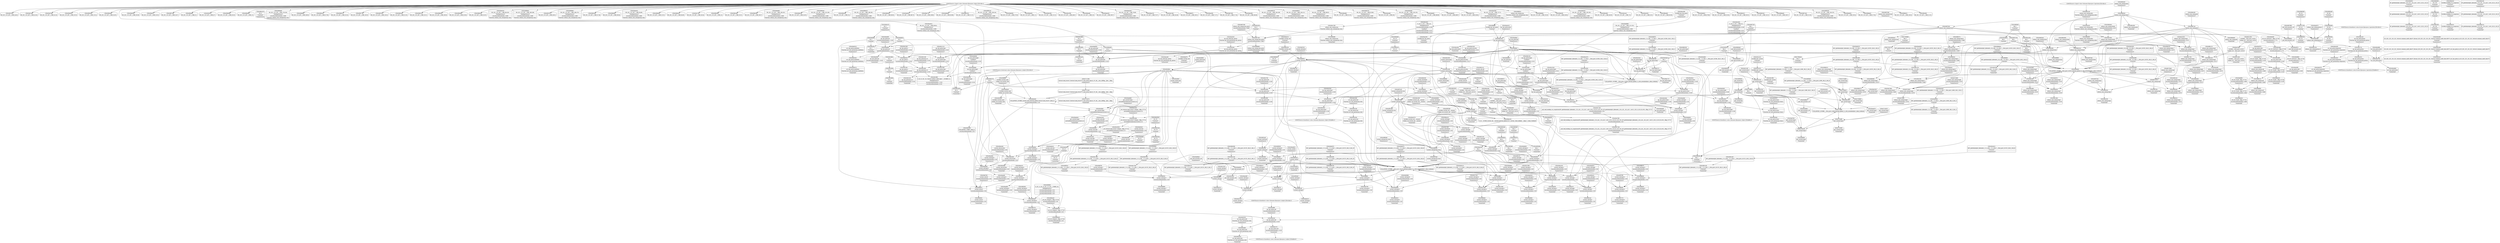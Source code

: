 digraph {
	CE0x5698c50 [shape=record,shape=Mrecord,label="{CE0x5698c50|80:_i32,_112:_i8*,_:_CRE_184,188_|*MultipleSource*|security/selinux/hooks.c,5480|Function::selinux_sem_semop&Arg::sma::}"]
	CE0x56a66c0 [shape=record,shape=Mrecord,label="{CE0x56a66c0|80:_i32,_112:_i8*,_:_CRE_104,112_|*MultipleSource*|security/selinux/hooks.c,5480|Function::selinux_sem_semop&Arg::sma::}"]
	CE0x5691540 [shape=record,shape=Mrecord,label="{CE0x5691540|GLOBAL:__llvm_gcov_ctr125|Global_var:__llvm_gcov_ctr125|*SummSource*}"]
	CE0x56ea830 [shape=record,shape=Mrecord,label="{CE0x56ea830|current_sid:bb|*SummSource*}"]
	CE0x56eebf0 [shape=record,shape=Mrecord,label="{CE0x56eebf0|current_sid:tmp22|security/selinux/hooks.c,218|*SummSink*}"]
	CE0x4f6e110 [shape=record,shape=Mrecord,label="{CE0x4f6e110|selinux_sem_semop:tmp3|security/selinux/hooks.c,5475|*SummSource*}"]
	CE0x56c63a0 [shape=record,shape=Mrecord,label="{CE0x56c63a0|i64_1|*Constant*}"]
	CE0x56aeb60 [shape=record,shape=Mrecord,label="{CE0x56aeb60|current_sid:tmp5|security/selinux/hooks.c,218|*SummSource*}"]
	CE0x56ad070 [shape=record,shape=Mrecord,label="{CE0x56ad070|_ret_i32_%call2,_!dbg_!27728|security/selinux/hooks.c,5136|*SummSource*}"]
	CE0x56f2a20 [shape=record,shape=Mrecord,label="{CE0x56f2a20|current_sid:tmp9|security/selinux/hooks.c,218}"]
	CE0x56df3c0 [shape=record,shape=Mrecord,label="{CE0x56df3c0|i64*_getelementptr_inbounds_(_11_x_i64_,_11_x_i64_*___llvm_gcov_ctr125,_i64_0,_i64_9)|*Constant*|*SummSink*}"]
	CE0x56a3ff0 [shape=record,shape=Mrecord,label="{CE0x56a3ff0|ipc_has_perm:call|security/selinux/hooks.c,5129|*SummSource*}"]
	CE0x572e060 [shape=record,shape=Mrecord,label="{CE0x572e060|get_current:tmp|*SummSource*}"]
	"CONST[source:0(mediator),value:2(dynamic)][purpose:{subject}][SrcIdx:5]"
	CE0x56ac400 [shape=record,shape=Mrecord,label="{CE0x56ac400|GLOBAL:ipc_has_perm|*Constant*|*SummSink*}"]
	CE0x56aeaf0 [shape=record,shape=Mrecord,label="{CE0x56aeaf0|current_sid:tmp5|security/selinux/hooks.c,218}"]
	CE0x56e2780 [shape=record,shape=Mrecord,label="{CE0x56e2780|ipc_has_perm:sid1|security/selinux/hooks.c,5136|*SummSource*}"]
	"CONST[source:0(mediator),value:0(static)][purpose:{operation}][SrcIdx:3]"
	CE0x56a96b0 [shape=record,shape=Mrecord,label="{CE0x56a96b0|current_sid:tmp12|security/selinux/hooks.c,218|*SummSink*}"]
	CE0x56def30 [shape=record,shape=Mrecord,label="{CE0x56def30|i8*_getelementptr_inbounds_(_45_x_i8_,_45_x_i8_*_.str12,_i32_0,_i32_0)|*Constant*|*SummSource*}"]
	CE0x56f1ee0 [shape=record,shape=Mrecord,label="{CE0x56f1ee0|current_sid:if.end|*SummSource*}"]
	CE0x56dff40 [shape=record,shape=Mrecord,label="{CE0x56dff40|current_sid:tmp19|security/selinux/hooks.c,218}"]
	CE0x5711560 [shape=record,shape=Mrecord,label="{CE0x5711560|%struct.task_struct*_(%struct.task_struct**)*_asm_movq_%gs:$_1:P_,$0_,_r,im,_dirflag_,_fpsr_,_flags_|*SummSource*}"]
	CE0x56a3ce0 [shape=record,shape=Mrecord,label="{CE0x56a3ce0|ipc_has_perm:call|security/selinux/hooks.c,5129}"]
	CE0x56a5f80 [shape=record,shape=Mrecord,label="{CE0x56a5f80|80:_i32,_112:_i8*,_:_CRE_88,92_|*MultipleSource*|security/selinux/hooks.c,5480|Function::selinux_sem_semop&Arg::sma::}"]
	CE0x56c6800 [shape=record,shape=Mrecord,label="{CE0x56c6800|current_sid:do.end|*SummSource*}"]
	CE0x56b2030 [shape=record,shape=Mrecord,label="{CE0x56b2030|GLOBAL:current_sid|*Constant*}"]
	CE0x56949e0 [shape=record,shape=Mrecord,label="{CE0x56949e0|COLLAPSED:_GCMRE___llvm_gcov_ctr323_internal_global_6_x_i64_zeroinitializer:_elem_0:default:}"]
	CE0x56b46f0 [shape=record,shape=Mrecord,label="{CE0x56b46f0|80:_i32,_112:_i8*,_:_CRE_51,52_}"]
	CE0x56ae940 [shape=record,shape=Mrecord,label="{CE0x56ae940|ipc_has_perm:ad|security/selinux/hooks.c, 5128|*SummSink*}"]
	CE0x56f6360 [shape=record,shape=Mrecord,label="{CE0x56f6360|current_sid:land.lhs.true2|*SummSource*}"]
	CE0x569c400 [shape=record,shape=Mrecord,label="{CE0x569c400|selinux_sem_semop:bb|*SummSource*}"]
	CE0x56f3ba0 [shape=record,shape=Mrecord,label="{CE0x56f3ba0|current_sid:tmp7|security/selinux/hooks.c,218}"]
	CE0x56f3a70 [shape=record,shape=Mrecord,label="{CE0x56f3a70|current_sid:tmp6|security/selinux/hooks.c,218|*SummSink*}"]
	CE0x56c2910 [shape=record,shape=Mrecord,label="{CE0x56c2910|current_sid:call4|security/selinux/hooks.c,218|*SummSource*}"]
	CE0x56ad9c0 [shape=record,shape=Mrecord,label="{CE0x56ad9c0|current_sid:tmp5|security/selinux/hooks.c,218|*SummSink*}"]
	CE0x569cbe0 [shape=record,shape=Mrecord,label="{CE0x569cbe0|selinux_sem_semop:entry|*SummSource*}"]
	CE0x56a6120 [shape=record,shape=Mrecord,label="{CE0x56a6120|80:_i32,_112:_i8*,_:_CRE_92,96_|*MultipleSource*|security/selinux/hooks.c,5480|Function::selinux_sem_semop&Arg::sma::}"]
	CE0x56c27b0 [shape=record,shape=Mrecord,label="{CE0x56c27b0|i64*_getelementptr_inbounds_(_11_x_i64_,_11_x_i64_*___llvm_gcov_ctr125,_i64_0,_i64_0)|*Constant*|*SummSink*}"]
	CE0x637e7d0 [shape=record,shape=Mrecord,label="{CE0x637e7d0|i32_16|*Constant*}"]
	CE0x56de800 [shape=record,shape=Mrecord,label="{CE0x56de800|i32_218|*Constant*|*SummSource*}"]
	CE0x56a2bf0 [shape=record,shape=Mrecord,label="{CE0x56a2bf0|80:_i32,_112:_i8*,_:_CRE_8,9_}"]
	CE0x56adee0 [shape=record,shape=Mrecord,label="{CE0x56adee0|GLOBAL:current_task|Global_var:current_task}"]
	CE0x56a0010 [shape=record,shape=Mrecord,label="{CE0x56a0010|i64*_getelementptr_inbounds_(_6_x_i64_,_6_x_i64_*___llvm_gcov_ctr323,_i64_0,_i64_4)|*Constant*|*SummSource*}"]
	CE0x56bd5a0 [shape=record,shape=Mrecord,label="{CE0x56bd5a0|_call_void_mcount()_#3|*SummSink*}"]
	CE0x56c2a40 [shape=record,shape=Mrecord,label="{CE0x56c2a40|current_sid:call4|security/selinux/hooks.c,218|*SummSink*}"]
	CE0x56ba250 [shape=record,shape=Mrecord,label="{CE0x56ba250|0:_i8,_:_GCMR_current_sid.__warned_internal_global_i8_0,_section_.data.unlikely_,_align_1:_elem_0:default:}"]
	CE0x56957a0 [shape=record,shape=Mrecord,label="{CE0x56957a0|selinux_sem_semop:bb}"]
	CE0x56c19c0 [shape=record,shape=Mrecord,label="{CE0x56c19c0|ipc_has_perm:tmp5|security/selinux/hooks.c,5131|*SummSource*}"]
	CE0x56e2f40 [shape=record,shape=Mrecord,label="{CE0x56e2f40|ipc_has_perm:tmp7|security/selinux/hooks.c,5136}"]
	CE0x56f1e00 [shape=record,shape=Mrecord,label="{CE0x56f1e00|current_sid:if.end}"]
	CE0x56a9060 [shape=record,shape=Mrecord,label="{CE0x56a9060|ipc_has_perm:tmp6|*LoadInst*|security/selinux/hooks.c,5134}"]
	CE0x56aba60 [shape=record,shape=Mrecord,label="{CE0x56aba60|ipc_has_perm:tmp1|*SummSink*}"]
	CE0x56e5f70 [shape=record,shape=Mrecord,label="{CE0x56e5f70|avc_has_perm:requested|Function::avc_has_perm&Arg::requested::|*SummSink*}"]
	CE0x56e0980 [shape=record,shape=Mrecord,label="{CE0x56e0980|current_sid:tmp20|security/selinux/hooks.c,218|*SummSource*}"]
	CE0x56a6a60 [shape=record,shape=Mrecord,label="{CE0x56a6a60|80:_i32,_112:_i8*,_:_CRE_120,128_|*MultipleSource*|security/selinux/hooks.c,5480|Function::selinux_sem_semop&Arg::sma::}"]
	CE0x572e970 [shape=record,shape=Mrecord,label="{CE0x572e970|%struct.task_struct*_(%struct.task_struct**)*_asm_movq_%gs:$_1:P_,$0_,_r,im,_dirflag_,_fpsr_,_flags_|*SummSink*}"]
	CE0x56998e0 [shape=record,shape=Mrecord,label="{CE0x56998e0|_ret_i32_%call,_!dbg_!27725|security/selinux/hooks.c,5480}"]
	CE0x56c5e60 [shape=record,shape=Mrecord,label="{CE0x56c5e60|i64_3|*Constant*|*SummSource*}"]
	CE0x56e9d30 [shape=record,shape=Mrecord,label="{CE0x56e9d30|current_sid:tmp10|security/selinux/hooks.c,218|*SummSource*}"]
	CE0x56c5a20 [shape=record,shape=Mrecord,label="{CE0x56c5a20|i32_3|*Constant*|*SummSink*}"]
	CE0x56edcf0 [shape=record,shape=Mrecord,label="{CE0x56edcf0|current_sid:tmp21|security/selinux/hooks.c,218|*SummSink*}"]
	CE0x56a9ef0 [shape=record,shape=Mrecord,label="{CE0x56a9ef0|80:_i32,_112:_i8*,_:_CRE_68,69_}"]
	CE0x56b1ca0 [shape=record,shape=Mrecord,label="{CE0x56b1ca0|selinux_sem_semop:alter|Function::selinux_sem_semop&Arg::alter::|*SummSource*}"]
	CE0x56e2480 [shape=record,shape=Mrecord,label="{CE0x56e2480|ipc_has_perm:sid1|security/selinux/hooks.c,5136}"]
	CE0x56c3630 [shape=record,shape=Mrecord,label="{CE0x56c3630|_ret_%struct.task_struct*_%tmp4,_!dbg_!27714|./arch/x86/include/asm/current.h,14|*SummSink*}"]
	CE0x56f6be0 [shape=record,shape=Mrecord,label="{CE0x56f6be0|current_sid:tmp15|security/selinux/hooks.c,218|*SummSink*}"]
	CE0x56ed440 [shape=record,shape=Mrecord,label="{CE0x56ed440|COLLAPSED:_GCMRE_current_task_external_global_%struct.task_struct*:_elem_0::|security/selinux/hooks.c,218}"]
	CE0x56ade40 [shape=record,shape=Mrecord,label="{CE0x56ade40|get_current:tmp4|./arch/x86/include/asm/current.h,14|*SummSink*}"]
	CE0x56a97e0 [shape=record,shape=Mrecord,label="{CE0x56a97e0|i64*_getelementptr_inbounds_(_11_x_i64_,_11_x_i64_*___llvm_gcov_ctr125,_i64_0,_i64_6)|*Constant*}"]
	CE0x56a34f0 [shape=record,shape=Mrecord,label="{CE0x56a34f0|ipc_has_perm:tmp5|security/selinux/hooks.c,5131}"]
	CE0x56a9c90 [shape=record,shape=Mrecord,label="{CE0x56a9c90|80:_i32,_112:_i8*,_:_CRE_66,67_}"]
	CE0x56a7750 [shape=record,shape=Mrecord,label="{CE0x56a7750|80:_i32,_112:_i8*,_:_CRE_39,40_}"]
	CE0x56bcd90 [shape=record,shape=Mrecord,label="{CE0x56bcd90|i64*_getelementptr_inbounds_(_6_x_i64_,_6_x_i64_*___llvm_gcov_ctr323,_i64_0,_i64_4)|*Constant*}"]
	CE0x56f5c00 [shape=record,shape=Mrecord,label="{CE0x56f5c00|current_sid:tmp3}"]
	CE0x56a72d0 [shape=record,shape=Mrecord,label="{CE0x56a72d0|selinux_sem_semop:tmp11|security/selinux/hooks.c,5480}"]
	CE0x56ba770 [shape=record,shape=Mrecord,label="{CE0x56ba770|ipc_has_perm:tmp3|*SummSink*}"]
	CE0x56f7a20 [shape=record,shape=Mrecord,label="{CE0x56f7a20|current_sid:land.lhs.true|*SummSource*}"]
	CE0x56e1d40 [shape=record,shape=Mrecord,label="{CE0x56e1d40|ipc_has_perm:u|security/selinux/hooks.c,5134|*SummSource*}"]
	CE0x56b86d0 [shape=record,shape=Mrecord,label="{CE0x56b86d0|i64*_getelementptr_inbounds_(_6_x_i64_,_6_x_i64_*___llvm_gcov_ctr323,_i64_0,_i64_5)|*Constant*}"]
	CE0x56de5e0 [shape=record,shape=Mrecord,label="{CE0x56de5e0|i32_218|*Constant*}"]
	CE0x5693c40 [shape=record,shape=Mrecord,label="{CE0x5693c40|selinux_sem_semop:tmp5|security/selinux/hooks.c,5475|*SummSource*}"]
	CE0x56f0b80 [shape=record,shape=Mrecord,label="{CE0x56f0b80|i64*_getelementptr_inbounds_(_2_x_i64_,_2_x_i64_*___llvm_gcov_ctr98,_i64_0,_i64_0)|*Constant*}"]
	CE0x56bb8f0 [shape=record,shape=Mrecord,label="{CE0x56bb8f0|selinux_sem_semop:alter|Function::selinux_sem_semop&Arg::alter::|*SummSink*}"]
	CE0x56a4ef0 [shape=record,shape=Mrecord,label="{CE0x56a4ef0|selinux_sem_semop:tmp3|security/selinux/hooks.c,5475|*SummSink*}"]
	CE0x56aa3b0 [shape=record,shape=Mrecord,label="{CE0x56aa3b0|80:_i32,_112:_i8*,_:_CRE_72,73_|*MultipleSource*|security/selinux/hooks.c,5480|Function::selinux_sem_semop&Arg::sma::}"]
	CE0x56af760 [shape=record,shape=Mrecord,label="{CE0x56af760|get_current:tmp3|*SummSource*}"]
	CE0x56add10 [shape=record,shape=Mrecord,label="{CE0x56add10|current_sid:tmp6|security/selinux/hooks.c,218|*SummSource*}"]
	CE0x56ae5f0 [shape=record,shape=Mrecord,label="{CE0x56ae5f0|i32_1|*Constant*|*SummSink*}"]
	CE0x56a9160 [shape=record,shape=Mrecord,label="{CE0x56a9160|ipc_has_perm:tmp6|*LoadInst*|security/selinux/hooks.c,5134|*SummSink*}"]
	CE0x56a0e30 [shape=record,shape=Mrecord,label="{CE0x56a0e30|selinux_sem_semop:tmp7|security/selinux/hooks.c,5476}"]
	CE0x56aa610 [shape=record,shape=Mrecord,label="{CE0x56aa610|80:_i32,_112:_i8*,_:_CRE_80,84_|*MultipleSource*|security/selinux/hooks.c,5480|Function::selinux_sem_semop&Arg::sma::}"]
	CE0x56eaa60 [shape=record,shape=Mrecord,label="{CE0x56eaa60|current_sid:if.then}"]
	CE0x56e5810 [shape=record,shape=Mrecord,label="{CE0x56e5810|avc_has_perm:tclass|Function::avc_has_perm&Arg::tclass::|*SummSource*}"]
	CE0x56f7960 [shape=record,shape=Mrecord,label="{CE0x56f7960|current_sid:land.lhs.true}"]
	CE0x56ba830 [shape=record,shape=Mrecord,label="{CE0x56ba830|_call_void_mcount()_#3}"]
	CE0x56f2560 [shape=record,shape=Mrecord,label="{CE0x56f2560|i64_4|*Constant*|*SummSource*}"]
	CE0x56bb9b0 [shape=record,shape=Mrecord,label="{CE0x56bb9b0|80:_i32,_112:_i8*,_:_CRE_25,26_}"]
	CE0x6a41700 [shape=record,shape=Mrecord,label="{CE0x6a41700|selinux_sem_semop:tmp2|security/selinux/hooks.c,5475|*SummSink*}"]
	CE0x56f6b00 [shape=record,shape=Mrecord,label="{CE0x56f6b00|current_sid:tmp15|security/selinux/hooks.c,218}"]
	CE0x56b0390 [shape=record,shape=Mrecord,label="{CE0x56b0390|i64*_getelementptr_inbounds_(_11_x_i64_,_11_x_i64_*___llvm_gcov_ctr125,_i64_0,_i64_1)|*Constant*|*SummSource*}"]
	CE0x56a1b70 [shape=record,shape=Mrecord,label="{CE0x56a1b70|i64*_getelementptr_inbounds_(_2_x_i64_,_2_x_i64_*___llvm_gcov_ctr294,_i64_0,_i64_0)|*Constant*|*SummSource*}"]
	CE0x56a1d10 [shape=record,shape=Mrecord,label="{CE0x56a1d10|i64*_getelementptr_inbounds_(_2_x_i64_,_2_x_i64_*___llvm_gcov_ctr294,_i64_0,_i64_0)|*Constant*|*SummSink*}"]
	CE0x56b8520 [shape=record,shape=Mrecord,label="{CE0x56b8520|i32_16|*Constant*|*SummSink*}"]
	CE0x5697530 [shape=record,shape=Mrecord,label="{CE0x5697530|i64_1|*Constant*}"]
	CE0x56c6410 [shape=record,shape=Mrecord,label="{CE0x56c6410|ipc_has_perm:tmp1}"]
	CE0x56e4490 [shape=record,shape=Mrecord,label="{CE0x56e4490|i32_(i32,_i32,_i16,_i32,_%struct.common_audit_data*)*_bitcast_(i32_(i32,_i32,_i16,_i32,_%struct.common_audit_data.495*)*_avc_has_perm_to_i32_(i32,_i32,_i16,_i32,_%struct.common_audit_data*)*)|*Constant*|*SummSource*}"]
	CE0x56e1280 [shape=record,shape=Mrecord,label="{CE0x56e1280|i64*_getelementptr_inbounds_(_11_x_i64_,_11_x_i64_*___llvm_gcov_ctr125,_i64_0,_i64_9)|*Constant*}"]
	CE0x56a4930 [shape=record,shape=Mrecord,label="{CE0x56a4930|i64*_getelementptr_inbounds_(_6_x_i64_,_6_x_i64_*___llvm_gcov_ctr323,_i64_0,_i64_5)|*Constant*|*SummSource*}"]
	CE0x56de450 [shape=record,shape=Mrecord,label="{CE0x56de450|GLOBAL:lockdep_rcu_suspicious|*Constant*|*SummSource*}"]
	CE0x6d1c930 [shape=record,shape=Mrecord,label="{CE0x6d1c930|GLOBAL:__llvm_gcov_ctr323|Global_var:__llvm_gcov_ctr323|*SummSource*}"]
	CE0x56be5f0 [shape=record,shape=Mrecord,label="{CE0x56be5f0|80:_i32,_112:_i8*,_:_CRE_58,59_}"]
	CE0x56a3870 [shape=record,shape=Mrecord,label="{CE0x56a3870|_call_void_mcount()_#3|*SummSink*}"]
	CE0x5708a30 [shape=record,shape=Mrecord,label="{CE0x5708a30|get_current:tmp}"]
	CE0x56a6c00 [shape=record,shape=Mrecord,label="{CE0x56a6c00|80:_i32,_112:_i8*,_:_CRE_128,136_|*MultipleSource*|security/selinux/hooks.c,5480|Function::selinux_sem_semop&Arg::sma::}"]
	CE0x56ae310 [shape=record,shape=Mrecord,label="{CE0x56ae310|current_sid:tmp|*SummSink*}"]
	CE0x56b0270 [shape=record,shape=Mrecord,label="{CE0x56b0270|ipc_has_perm:tmp2|*SummSink*}"]
	CE0x56af570 [shape=record,shape=Mrecord,label="{CE0x56af570|current_sid:tmp2|*SummSink*}"]
	CE0x56e88d0 [shape=record,shape=Mrecord,label="{CE0x56e88d0|i64*_getelementptr_inbounds_(_11_x_i64_,_11_x_i64_*___llvm_gcov_ctr125,_i64_0,_i64_0)|*Constant*|*SummSource*}"]
	CE0x56e6370 [shape=record,shape=Mrecord,label="{CE0x56e6370|avc_has_perm:auditdata|Function::avc_has_perm&Arg::auditdata::|*SummSink*}"]
	CE0x56dfaf0 [shape=record,shape=Mrecord,label="{CE0x56dfaf0|current_sid:tmp18|security/selinux/hooks.c,218}"]
	CE0x56a4d70 [shape=record,shape=Mrecord,label="{CE0x56a4d70|get_current:tmp1|*SummSink*}"]
	CE0x56b4490 [shape=record,shape=Mrecord,label="{CE0x56b4490|80:_i32,_112:_i8*,_:_CRE_49,50_}"]
	CE0x571d320 [shape=record,shape=Mrecord,label="{CE0x571d320|get_current:tmp2|*SummSource*}"]
	CE0x56a2ac0 [shape=record,shape=Mrecord,label="{CE0x56a2ac0|80:_i32,_112:_i8*,_:_CRE_7,8_}"]
	CE0x56a2d20 [shape=record,shape=Mrecord,label="{CE0x56a2d20|80:_i32,_112:_i8*,_:_CRE_9,10_}"]
	CE0x637e980 [shape=record,shape=Mrecord,label="{CE0x637e980|selinux_sem_semop:tmp9|security/selinux/hooks.c,5478|*SummSource*}"]
	CE0x56beab0 [shape=record,shape=Mrecord,label="{CE0x56beab0|80:_i32,_112:_i8*,_:_CRE_62,63_}"]
	"CONST[source:2(external),value:2(dynamic)][purpose:{subject}][SrcIdx:4]"
	CE0x56a21a0 [shape=record,shape=Mrecord,label="{CE0x56a21a0|current_sid:tmp8|security/selinux/hooks.c,218}"]
	CE0x56ef4f0 [shape=record,shape=Mrecord,label="{CE0x56ef4f0|i32_1|*Constant*}"]
	CE0x56f73a0 [shape=record,shape=Mrecord,label="{CE0x56f73a0|i8_1|*Constant*}"]
	CE0x56c5940 [shape=record,shape=Mrecord,label="{CE0x56c5940|i32_3|*Constant*}"]
	CE0x56e33e0 [shape=record,shape=Mrecord,label="{CE0x56e33e0|ipc_has_perm:tmp7|security/selinux/hooks.c,5136|*SummSource*}"]
	CE0x7342150 [shape=record,shape=Mrecord,label="{CE0x7342150|i64_0|*Constant*}"]
	CE0x56a9dc0 [shape=record,shape=Mrecord,label="{CE0x56a9dc0|80:_i32,_112:_i8*,_:_CRE_67,68_}"]
	CE0x56df430 [shape=record,shape=Mrecord,label="{CE0x56df430|current_sid:tmp17|security/selinux/hooks.c,218}"]
	CE0x56e9160 [shape=record,shape=Mrecord,label="{CE0x56e9160|current_sid:tobool|security/selinux/hooks.c,218|*SummSource*}"]
	CE0x569cb30 [shape=record,shape=Mrecord,label="{CE0x569cb30|selinux_sem_semop:tmp1}"]
	CE0x56945a0 [shape=record,shape=Mrecord,label="{CE0x56945a0|selinux_sem_semop:if.else|*SummSource*}"]
	CE0x56a1510 [shape=record,shape=Mrecord,label="{CE0x56a1510|current_sid:tmp1|*SummSink*}"]
	CE0x56ab0a0 [shape=record,shape=Mrecord,label="{CE0x56ab0a0|80:_i32,_112:_i8*,_:_CRE_33,34_}"]
	CE0x56b1f70 [shape=record,shape=Mrecord,label="{CE0x56b1f70|ipc_has_perm:call|security/selinux/hooks.c,5129|*SummSink*}"]
	CE0x56ef930 [shape=record,shape=Mrecord,label="{CE0x56ef930|current_sid:sid|security/selinux/hooks.c,220|*SummSink*}"]
	CE0x56a92f0 [shape=record,shape=Mrecord,label="{CE0x56a92f0|current_sid:tmp11|security/selinux/hooks.c,218|*SummSink*}"]
	CE0x56e4880 [shape=record,shape=Mrecord,label="{CE0x56e4880|avc_has_perm:entry|*SummSource*}"]
	CE0x56ea950 [shape=record,shape=Mrecord,label="{CE0x56ea950|current_sid:bb|*SummSink*}"]
	CE0x56f7270 [shape=record,shape=Mrecord,label="{CE0x56f7270|current_sid:tmp16|security/selinux/hooks.c,218|*SummSink*}"]
	CE0x56ed3d0 [shape=record,shape=Mrecord,label="{CE0x56ed3d0|current_sid:cred|security/selinux/hooks.c,218}"]
	CE0x56b2630 [shape=record,shape=Mrecord,label="{CE0x56b2630|selinux_sem_semop:if.then|*SummSource*}"]
	CE0x56b0570 [shape=record,shape=Mrecord,label="{CE0x56b0570|i64*_getelementptr_inbounds_(_11_x_i64_,_11_x_i64_*___llvm_gcov_ctr125,_i64_0,_i64_1)|*Constant*|*SummSink*}"]
	CE0x5691330 [shape=record,shape=Mrecord,label="{CE0x5691330|GLOBAL:__llvm_gcov_ctr125|Global_var:__llvm_gcov_ctr125}"]
	CE0x56c22b0 [shape=record,shape=Mrecord,label="{CE0x56c22b0|ipc_has_perm:type|security/selinux/hooks.c,5133|*SummSink*}"]
	CE0x6a41690 [shape=record,shape=Mrecord,label="{CE0x6a41690|GLOBAL:__llvm_gcov_ctr323|Global_var:__llvm_gcov_ctr323}"]
	CE0x56e22e0 [shape=record,shape=Mrecord,label="{CE0x56e22e0|ipc_has_perm:ipc_id|security/selinux/hooks.c,5134|*SummSink*}"]
	CE0x569c5b0 [shape=record,shape=Mrecord,label="{CE0x569c5b0|selinux_sem_semop:entry|*SummSink*}"]
	CE0x56a2ec0 [shape=record,shape=Mrecord,label="{CE0x56a2ec0|selinux_sem_semop:alter|Function::selinux_sem_semop&Arg::alter::}"]
	CE0x56c2550 [shape=record,shape=Mrecord,label="{CE0x56c2550|current_sid:tmp|*SummSource*}"]
	CE0x56e1650 [shape=record,shape=Mrecord,label="{CE0x56e1650|current_sid:do.body|*SummSource*}"]
	CE0x56e28f0 [shape=record,shape=Mrecord,label="{CE0x56e28f0|ipc_has_perm:sid1|security/selinux/hooks.c,5136|*SummSink*}"]
	CE0x56e9eb0 [shape=record,shape=Mrecord,label="{CE0x56e9eb0|current_sid:tmp10|security/selinux/hooks.c,218|*SummSink*}"]
	CE0x56ad6e0 [shape=record,shape=Mrecord,label="{CE0x56ad6e0|ipc_has_perm:bb}"]
	CE0x56e4260 [shape=record,shape=Mrecord,label="{CE0x56e4260|i32_(i32,_i32,_i16,_i32,_%struct.common_audit_data*)*_bitcast_(i32_(i32,_i32,_i16,_i32,_%struct.common_audit_data.495*)*_avc_has_perm_to_i32_(i32,_i32,_i16,_i32,_%struct.common_audit_data*)*)|*Constant*}"]
	CE0x56e3d90 [shape=record,shape=Mrecord,label="{CE0x56e3d90|ipc_has_perm:call2|security/selinux/hooks.c,5136}"]
	CE0x56c38f0 [shape=record,shape=Mrecord,label="{CE0x56c38f0|0:_i8,_8:_i32,_24:_%struct.selinux_audit_data*,_:_SCMRE_0,1_|*MultipleSource*|security/selinux/hooks.c, 5128|security/selinux/hooks.c,5133}"]
	CE0x56bd4a0 [shape=record,shape=Mrecord,label="{CE0x56bd4a0|_call_void_mcount()_#3|*SummSource*}"]
	CE0x56ed950 [shape=record,shape=Mrecord,label="{CE0x56ed950|current_sid:tmp21|security/selinux/hooks.c,218}"]
	CE0x56b45c0 [shape=record,shape=Mrecord,label="{CE0x56b45c0|80:_i32,_112:_i8*,_:_CRE_50,51_}"]
	CE0x56a7060 [shape=record,shape=Mrecord,label="{CE0x56a7060|selinux_sem_semop:tmp10|security/selinux/hooks.c,5480|*SummSink*}"]
	CE0x56e87b0 [shape=record,shape=Mrecord,label="{CE0x56e87b0|i64*_getelementptr_inbounds_(_11_x_i64_,_11_x_i64_*___llvm_gcov_ctr125,_i64_0,_i64_0)|*Constant*}"]
	CE0x569f460 [shape=record,shape=Mrecord,label="{CE0x569f460|i64_2|*Constant*|*SummSource*}"]
	CE0x56e0ef0 [shape=record,shape=Mrecord,label="{CE0x56e0ef0|current_sid:call4|security/selinux/hooks.c,218}"]
	CE0x56bd8c0 [shape=record,shape=Mrecord,label="{CE0x56bd8c0|i32_10|*Constant*|*SummSink*}"]
	CE0x5739bf0 [shape=record,shape=Mrecord,label="{CE0x5739bf0|i64_1|*Constant*}"]
	CE0x56b6080 [shape=record,shape=Mrecord,label="{CE0x56b6080|selinux_sem_semop:tmp8|security/selinux/hooks.c,5478}"]
	CE0x56c7530 [shape=record,shape=Mrecord,label="{CE0x56c7530|current_sid:tmp14|security/selinux/hooks.c,218|*SummSource*}"]
	CE0x56b9520 [shape=record,shape=Mrecord,label="{CE0x56b9520|selinux_sem_semop:tmp5|security/selinux/hooks.c,5475|*SummSink*}"]
	CE0x56f2800 [shape=record,shape=Mrecord,label="{CE0x56f2800|current_sid:tmp10|security/selinux/hooks.c,218}"]
	CE0x56a3330 [shape=record,shape=Mrecord,label="{CE0x56a3330|ipc_has_perm:tmp4|*LoadInst*|security/selinux/hooks.c,5131|*SummSink*}"]
	CE0x6b756a0 [shape=record,shape=Mrecord,label="{CE0x6b756a0|selinux_sem_semop:tmp|*SummSource*}"]
	CE0x56f04a0 [shape=record,shape=Mrecord,label="{CE0x56f04a0|current_sid:tmp24|security/selinux/hooks.c,220}"]
	CE0x56cdda0 [shape=record,shape=Mrecord,label="{CE0x56cdda0|get_current:tmp4|./arch/x86/include/asm/current.h,14}"]
	CE0x56b55e0 [shape=record,shape=Mrecord,label="{CE0x56b55e0|80:_i32,_112:_i8*,_:_CRE_14,15_}"]
	CE0x56f5de0 [shape=record,shape=Mrecord,label="{CE0x56f5de0|current_sid:tmp3|*SummSource*}"]
	CE0x75f0960 [shape=record,shape=Mrecord,label="{CE0x75f0960|i64_0|*Constant*|*SummSource*}"]
	CE0x56e3b50 [shape=record,shape=Mrecord,label="{CE0x56e3b50|ipc_has_perm:tmp8|security/selinux/hooks.c,5136|*SummSource*}"]
	CE0x56c6190 [shape=record,shape=Mrecord,label="{CE0x56c6190|current_sid:tmp4|security/selinux/hooks.c,218|*SummSource*}"]
	CE0x56a2070 [shape=record,shape=Mrecord,label="{CE0x56a2070|GLOBAL:current_sid.__warned|Global_var:current_sid.__warned|*SummSink*}"]
	CE0x56ad8a0 [shape=record,shape=Mrecord,label="{CE0x56ad8a0|ipc_has_perm:bb|*SummSource*}"]
	CE0x56dec80 [shape=record,shape=Mrecord,label="{CE0x56dec80|i32_218|*Constant*|*SummSink*}"]
	CE0x56bbab0 [shape=record,shape=Mrecord,label="{CE0x56bbab0|80:_i32,_112:_i8*,_:_CRE_26,27_}"]
	CE0x56a1ef0 [shape=record,shape=Mrecord,label="{CE0x56a1ef0|GLOBAL:current_sid.__warned|Global_var:current_sid.__warned|*SummSource*}"]
	CE0x56df230 [shape=record,shape=Mrecord,label="{CE0x56df230|i64*_getelementptr_inbounds_(_11_x_i64_,_11_x_i64_*___llvm_gcov_ctr125,_i64_0,_i64_9)|*Constant*|*SummSource*}"]
	CE0x56b72a0 [shape=record,shape=Mrecord,label="{CE0x56b72a0|80:_i32,_112:_i8*,_:_CRE_15,16_}"]
	CE0x56c7950 [shape=record,shape=Mrecord,label="{CE0x56c7950|i64*_getelementptr_inbounds_(_2_x_i64_,_2_x_i64_*___llvm_gcov_ctr98,_i64_0,_i64_1)|*Constant*|*SummSink*}"]
	CE0x5698340 [shape=record,shape=Mrecord,label="{CE0x5698340|80:_i32,_112:_i8*,_:_CRE_144,152_|*MultipleSource*|security/selinux/hooks.c,5480|Function::selinux_sem_semop&Arg::sma::}"]
	CE0x56b4950 [shape=record,shape=Mrecord,label="{CE0x56b4950|80:_i32,_112:_i8*,_:_CRE_53,54_}"]
	CE0x56a90d0 [shape=record,shape=Mrecord,label="{CE0x56a90d0|ipc_has_perm:tmp6|*LoadInst*|security/selinux/hooks.c,5134|*SummSource*}"]
	CE0x56bbbe0 [shape=record,shape=Mrecord,label="{CE0x56bbbe0|80:_i32,_112:_i8*,_:_CRE_27,28_}"]
	CE0x56a8630 [shape=record,shape=Mrecord,label="{CE0x56a8630|_call_void_mcount()_#3}"]
	CE0x56ee070 [shape=record,shape=Mrecord,label="{CE0x56ee070|i32_22|*Constant*|*SummSink*}"]
	CE0x56e0790 [shape=record,shape=Mrecord,label="{CE0x56e0790|current_sid:tmp19|security/selinux/hooks.c,218|*SummSink*}"]
	CE0x56ee440 [shape=record,shape=Mrecord,label="{CE0x56ee440|current_sid:security|security/selinux/hooks.c,218|*SummSource*}"]
	CE0x5694be0 [shape=record,shape=Mrecord,label="{CE0x5694be0|selinux_sem_semop:tobool|security/selinux/hooks.c,5475|*SummSource*}"]
	CE0x56b8e90 [shape=record,shape=Mrecord,label="{CE0x56b8e90|selinux_sem_semop:bb|*SummSink*}"]
	CE0x56f68d0 [shape=record,shape=Mrecord,label="{CE0x56f68d0|current_sid:tmp14|security/selinux/hooks.c,218|*SummSink*}"]
	CE0x56abd40 [shape=record,shape=Mrecord,label="{CE0x56abd40|ipc_has_perm:bb|*SummSink*}"]
	CE0x5698ff0 [shape=record,shape=Mrecord,label="{CE0x5698ff0|GLOBAL:ipc_has_perm|*Constant*}"]
	CE0x4f6dfe0 [shape=record,shape=Mrecord,label="{CE0x4f6dfe0|i64*_getelementptr_inbounds_(_6_x_i64_,_6_x_i64_*___llvm_gcov_ctr323,_i64_0,_i64_3)|*Constant*}"]
	CE0x56f2b50 [shape=record,shape=Mrecord,label="{CE0x56f2b50|current_sid:tmp9|security/selinux/hooks.c,218|*SummSource*}"]
	CE0x56bbd10 [shape=record,shape=Mrecord,label="{CE0x56bbd10|80:_i32,_112:_i8*,_:_CRE_28,29_}"]
	CE0x56bcfb0 [shape=record,shape=Mrecord,label="{CE0x56bcfb0|80:_i32,_112:_i8*,_:_CRE_21,22_}"]
	CE0x56a7d30 [shape=record,shape=Mrecord,label="{CE0x56a7d30|80:_i32,_112:_i8*,_:_CRE_44,45_}"]
	"CONST[source:0(mediator),value:0(static)][purpose:{operation}][SnkIdx:3]"
	CE0x56af970 [shape=record,shape=Mrecord,label="{CE0x56af970|i64*_getelementptr_inbounds_(_2_x_i64_,_2_x_i64_*___llvm_gcov_ctr294,_i64_0,_i64_1)|*Constant*|*SummSource*}"]
	CE0x56e0b20 [shape=record,shape=Mrecord,label="{CE0x56e0b20|current_sid:tmp20|security/selinux/hooks.c,218|*SummSink*}"]
	CE0x56e1bf0 [shape=record,shape=Mrecord,label="{CE0x56e1bf0|ipc_has_perm:ipc_id|security/selinux/hooks.c,5134}"]
	CE0x56e3840 [shape=record,shape=Mrecord,label="{CE0x56e3840|ipc_has_perm:sclass|security/selinux/hooks.c,5136|*SummSink*}"]
	CE0x5717580 [shape=record,shape=Mrecord,label="{CE0x5717580|i64*_getelementptr_inbounds_(_2_x_i64_,_2_x_i64_*___llvm_gcov_ctr98,_i64_0,_i64_0)|*Constant*|*SummSource*}"]
	CE0x56ee260 [shape=record,shape=Mrecord,label="{CE0x56ee260|COLLAPSED:_CMRE:_elem_0::|security/selinux/hooks.c,218}"]
	CE0x56e80e0 [shape=record,shape=Mrecord,label="{CE0x56e80e0|i64_4|*Constant*}"]
	CE0x56de210 [shape=record,shape=Mrecord,label="{CE0x56de210|i8*_getelementptr_inbounds_(_25_x_i8_,_25_x_i8_*_.str3,_i32_0,_i32_0)|*Constant*|*SummSink*}"]
	CE0x56a7ad0 [shape=record,shape=Mrecord,label="{CE0x56a7ad0|80:_i32,_112:_i8*,_:_CRE_42,43_}"]
	CE0x56a79a0 [shape=record,shape=Mrecord,label="{CE0x56a79a0|80:_i32,_112:_i8*,_:_CRE_41,42_}"]
	CE0x5691ad0 [shape=record,shape=Mrecord,label="{CE0x5691ad0|i1_true|*Constant*|*SummSink*}"]
	CE0x56b4820 [shape=record,shape=Mrecord,label="{CE0x56b4820|80:_i32,_112:_i8*,_:_CRE_52,53_}"]
	CE0x56c1f90 [shape=record,shape=Mrecord,label="{CE0x56c1f90|ipc_has_perm:type|security/selinux/hooks.c,5133}"]
	CE0x56bf970 [shape=record,shape=Mrecord,label="{CE0x56bf970|ipc_has_perm:tmp|*SummSource*}"]
	CE0x56c59b0 [shape=record,shape=Mrecord,label="{CE0x56c59b0|i32_3|*Constant*|*SummSource*}"]
	CE0x56c6ff0 [shape=record,shape=Mrecord,label="{CE0x56c6ff0|current_sid:tmp13|security/selinux/hooks.c,218}"]
	CE0x56ef670 [shape=record,shape=Mrecord,label="{CE0x56ef670|current_sid:sid|security/selinux/hooks.c,220}"]
	CE0x56ae480 [shape=record,shape=Mrecord,label="{CE0x56ae480|current_sid:tmp1|*SummSource*}"]
	CE0x56ee980 [shape=record,shape=Mrecord,label="{CE0x56ee980|current_sid:tmp22|security/selinux/hooks.c,218|*SummSource*}"]
	CE0x56bf3e0 [shape=record,shape=Mrecord,label="{CE0x56bf3e0|selinux_sem_semop:tmp11|security/selinux/hooks.c,5480|*SummSink*}"]
	CE0x56b54b0 [shape=record,shape=Mrecord,label="{CE0x56b54b0|80:_i32,_112:_i8*,_:_CRE_13,14_}"]
	CE0x56ab9c0 [shape=record,shape=Mrecord,label="{CE0x56ab9c0|i32_1|*Constant*}"]
	CE0x5693a40 [shape=record,shape=Mrecord,label="{CE0x5693a40|selinux_sem_semop:tmp5|security/selinux/hooks.c,5475}"]
	CE0x56c66e0 [shape=record,shape=Mrecord,label="{CE0x56c66e0|current_sid:do.end}"]
	CE0x56de4c0 [shape=record,shape=Mrecord,label="{CE0x56de4c0|GLOBAL:lockdep_rcu_suspicious|*Constant*|*SummSink*}"]
	CE0x56b4a80 [shape=record,shape=Mrecord,label="{CE0x56b4a80|80:_i32,_112:_i8*,_:_CRE_54,55_}"]
	CE0x56ac610 [shape=record,shape=Mrecord,label="{CE0x56ac610|ipc_has_perm:entry|*SummSource*}"]
	CE0x56b31c0 [shape=record,shape=Mrecord,label="{CE0x56b31c0|current_sid:call|security/selinux/hooks.c,218|*SummSource*}"]
	CE0x56ac8e0 [shape=record,shape=Mrecord,label="{CE0x56ac8e0|ipc_has_perm:ipc_perms|Function::ipc_has_perm&Arg::ipc_perms::}"]
	CE0x56921f0 [shape=record,shape=Mrecord,label="{CE0x56921f0|ipc_has_perm:tmp4|*LoadInst*|security/selinux/hooks.c,5131|*SummSource*}"]
	CE0x56ab300 [shape=record,shape=Mrecord,label="{CE0x56ab300|80:_i32,_112:_i8*,_:_CRE_35,36_}"]
	CE0x56a89a0 [shape=record,shape=Mrecord,label="{CE0x56a89a0|selinux_sem_semop:tmp4|security/selinux/hooks.c,5475|*SummSink*}"]
	CE0x56f78a0 [shape=record,shape=Mrecord,label="{CE0x56f78a0|current_sid:land.lhs.true2|*SummSink*}"]
	CE0x56e1f00 [shape=record,shape=Mrecord,label="{CE0x56e1f00|ipc_has_perm:u|security/selinux/hooks.c,5134|*SummSink*}"]
	CE0x571d390 [shape=record,shape=Mrecord,label="{CE0x571d390|get_current:tmp2|*SummSink*}"]
	CE0x56c3120 [shape=record,shape=Mrecord,label="{CE0x56c3120|get_current:entry}"]
	CE0x56aaf70 [shape=record,shape=Mrecord,label="{CE0x56aaf70|80:_i32,_112:_i8*,_:_CRE_32,33_}"]
	CE0x56ac530 [shape=record,shape=Mrecord,label="{CE0x56ac530|ipc_has_perm:entry}"]
	CE0x56b73d0 [shape=record,shape=Mrecord,label="{CE0x56b73d0|80:_i32,_112:_i8*,_:_CRE_16,17_}"]
	CE0x56ba9f0 [shape=record,shape=Mrecord,label="{CE0x56ba9f0|80:_i32,_112:_i8*,_:_CRE_0,1_}"]
	CE0x56bf890 [shape=record,shape=Mrecord,label="{CE0x56bf890|ipc_has_perm:tmp}"]
	CE0x56b1eb0 [shape=record,shape=Mrecord,label="{CE0x56b1eb0|i64_2|*Constant*}"]
	CE0x56c6610 [shape=record,shape=Mrecord,label="{CE0x56c6610|current_sid:if.then|*SummSink*}"]
	CE0x56efbd0 [shape=record,shape=Mrecord,label="{CE0x56efbd0|0:_i32,_4:_i32,_8:_i32,_12:_i32,_:_CMRE_4,8_|*MultipleSource*|security/selinux/hooks.c,218|security/selinux/hooks.c,218|security/selinux/hooks.c,220}"]
	CE0x56bf610 [shape=record,shape=Mrecord,label="{CE0x56bf610|selinux_sem_semop:sma|Function::selinux_sem_semop&Arg::sma::|*SummSource*}"]
	CE0x56a0350 [shape=record,shape=Mrecord,label="{CE0x56a0350|i64*_getelementptr_inbounds_(_6_x_i64_,_6_x_i64_*___llvm_gcov_ctr323,_i64_0,_i64_4)|*Constant*|*SummSink*}"]
	CE0x56c5df0 [shape=record,shape=Mrecord,label="{CE0x56c5df0|i64_3|*Constant*}"]
	CE0x56e61b0 [shape=record,shape=Mrecord,label="{CE0x56e61b0|avc_has_perm:auditdata|Function::avc_has_perm&Arg::auditdata::}"]
	CE0x56ae6b0 [shape=record,shape=Mrecord,label="{CE0x56ae6b0|i64*_getelementptr_inbounds_(_2_x_i64_,_2_x_i64_*___llvm_gcov_ctr294,_i64_0,_i64_1)|*Constant*}"]
	CE0x56aca60 [shape=record,shape=Mrecord,label="{CE0x56aca60|ipc_has_perm:ipc_perms|Function::ipc_has_perm&Arg::ipc_perms::|*SummSink*}"]
	CE0x56a2e50 [shape=record,shape=Mrecord,label="{CE0x56a2e50|i32_0|*Constant*}"]
	"CONST[source:1(input),value:2(dynamic)][purpose:{object}][SrcIdx:1]"
	CE0x56a12a0 [shape=record,shape=Mrecord,label="{CE0x56a12a0|i64*_getelementptr_inbounds_(_11_x_i64_,_11_x_i64_*___llvm_gcov_ctr125,_i64_0,_i64_1)|*Constant*}"]
	CE0x56e6cb0 [shape=record,shape=Mrecord,label="{CE0x56e6cb0|i8_1|*Constant*|*SummSink*}"]
	CE0x56acef0 [shape=record,shape=Mrecord,label="{CE0x56acef0|_ret_i32_%call2,_!dbg_!27728|security/selinux/hooks.c,5136}"]
	CE0x5691e40 [shape=record,shape=Mrecord,label="{CE0x5691e40|i64*_getelementptr_inbounds_(_11_x_i64_,_11_x_i64_*___llvm_gcov_ctr125,_i64_0,_i64_8)|*Constant*}"]
	CE0x56a6e50 [shape=record,shape=Mrecord,label="{CE0x56a6e50|selinux_sem_semop:tmp10|security/selinux/hooks.c,5480|*SummSource*}"]
	CE0x56a29c0 [shape=record,shape=Mrecord,label="{CE0x56a29c0|80:_i32,_112:_i8*,_:_CRE_6,7_}"]
	CE0x56b0190 [shape=record,shape=Mrecord,label="{CE0x56b0190|ipc_has_perm:tmp2}"]
	CE0x56afee0 [shape=record,shape=Mrecord,label="{CE0x56afee0|current_sid:tobool|security/selinux/hooks.c,218}"]
	CE0x56b8990 [shape=record,shape=Mrecord,label="{CE0x56b8990|selinux_sem_semop:sem_perm|security/selinux/hooks.c,5480|*SummSink*}"]
	CE0x56c3590 [shape=record,shape=Mrecord,label="{CE0x56c3590|_ret_%struct.task_struct*_%tmp4,_!dbg_!27714|./arch/x86/include/asm/current.h,14}"]
	CE0x56f20c0 [shape=record,shape=Mrecord,label="{CE0x56f20c0|current_sid:bb}"]
	CE0x56c6900 [shape=record,shape=Mrecord,label="{CE0x56c6900|current_sid:do.end|*SummSink*}"]
	CE0x56f33d0 [shape=record,shape=Mrecord,label="{CE0x56f33d0|GLOBAL:current_sid.__warned|Global_var:current_sid.__warned}"]
	CE0x56ee3d0 [shape=record,shape=Mrecord,label="{CE0x56ee3d0|current_sid:security|security/selinux/hooks.c,218}"]
	CE0x56be980 [shape=record,shape=Mrecord,label="{CE0x56be980|80:_i32,_112:_i8*,_:_CRE_61,62_}"]
	CE0x56ede60 [shape=record,shape=Mrecord,label="{CE0x56ede60|i32_22|*Constant*|*SummSource*}"]
	CE0x56973d0 [shape=record,shape=Mrecord,label="{CE0x56973d0|selinux_sem_semop:if.end|*SummSource*}"]
	CE0x56bae90 [shape=record,shape=Mrecord,label="{CE0x56bae90|80:_i32,_112:_i8*,_:_CRE_2,3_}"]
	CE0x56ac7c0 [shape=record,shape=Mrecord,label="{CE0x56ac7c0|ipc_has_perm:perms|Function::ipc_has_perm&Arg::perms::}"]
	CE0x56bdce0 [shape=record,shape=Mrecord,label="{CE0x56bdce0|i32_10|*Constant*}"]
	CE0x5698a80 [shape=record,shape=Mrecord,label="{CE0x5698a80|80:_i32,_112:_i8*,_:_CRE_176,184_|*MultipleSource*|security/selinux/hooks.c,5480|Function::selinux_sem_semop&Arg::sma::}"]
	CE0x56ab690 [shape=record,shape=Mrecord,label="{CE0x56ab690|80:_i32,_112:_i8*,_:_CRE_38,39_}"]
	CE0x56abc40 [shape=record,shape=Mrecord,label="{CE0x56abc40|i32_1|*Constant*|*SummSource*}"]
	CE0x56c24e0 [shape=record,shape=Mrecord,label="{CE0x56c24e0|COLLAPSED:_GCMRE___llvm_gcov_ctr125_internal_global_11_x_i64_zeroinitializer:_elem_0:default:}"]
	CE0x56a44a0 [shape=record,shape=Mrecord,label="{CE0x56a44a0|i64*_getelementptr_inbounds_(_2_x_i64_,_2_x_i64_*___llvm_gcov_ctr98,_i64_0,_i64_1)|*Constant*|*SummSource*}"]
	CE0x5691ed0 [shape=record,shape=Mrecord,label="{CE0x5691ed0|ipc_has_perm:security|security/selinux/hooks.c,5131|*SummSink*}"]
	CE0x56be4c0 [shape=record,shape=Mrecord,label="{CE0x56be4c0|80:_i32,_112:_i8*,_:_CRE_57,58_}"]
	CE0x56a5090 [shape=record,shape=Mrecord,label="{CE0x56a5090|i64*_getelementptr_inbounds_(_6_x_i64_,_6_x_i64_*___llvm_gcov_ctr323,_i64_0,_i64_0)|*Constant*|*SummSink*}"]
	CE0x56bd210 [shape=record,shape=Mrecord,label="{CE0x56bd210|80:_i32,_112:_i8*,_:_CRE_23,24_}"]
	CE0x56b0200 [shape=record,shape=Mrecord,label="{CE0x56b0200|ipc_has_perm:tmp2|*SummSource*}"]
	CE0x56c7060 [shape=record,shape=Mrecord,label="{CE0x56c7060|current_sid:tmp13|security/selinux/hooks.c,218|*SummSource*}"]
	CE0x56ba410 [shape=record,shape=Mrecord,label="{CE0x56ba410|current_sid:tmp8|security/selinux/hooks.c,218|*SummSource*}"]
	CE0x56c02e0 [shape=record,shape=Mrecord,label="{CE0x56c02e0|ipc_has_perm:tmp3|*SummSource*}"]
	CE0x56e7160 [shape=record,shape=Mrecord,label="{CE0x56e7160|_call_void_lockdep_rcu_suspicious(i8*_getelementptr_inbounds_(_25_x_i8_,_25_x_i8_*_.str3,_i32_0,_i32_0),_i32_218,_i8*_getelementptr_inbounds_(_45_x_i8_,_45_x_i8_*_.str12,_i32_0,_i32_0))_#10,_!dbg_!27727|security/selinux/hooks.c,218|*SummSource*}"]
	CE0x56b7760 [shape=record,shape=Mrecord,label="{CE0x56b7760|80:_i32,_112:_i8*,_:_CRE_19,20_}"]
	CE0x56c56b0 [shape=record,shape=Mrecord,label="{CE0x56c56b0|i8_4|*Constant*|*SummSource*}"]
	CE0x56acca0 [shape=record,shape=Mrecord,label="{CE0x56acca0|ipc_has_perm:perms|Function::ipc_has_perm&Arg::perms::|*SummSource*}"]
	CE0x56ed2b0 [shape=record,shape=Mrecord,label="{CE0x56ed2b0|i32_78|*Constant*|*SummSource*}"]
	CE0x56efe60 [shape=record,shape=Mrecord,label="{CE0x56efe60|get_current:bb}"]
	CE0x56e66b0 [shape=record,shape=Mrecord,label="{CE0x56e66b0|_ret_i32_%retval.0,_!dbg_!27728|security/selinux/avc.c,775|*SummSink*}"]
	CE0x56df860 [shape=record,shape=Mrecord,label="{CE0x56df860|current_sid:tmp17|security/selinux/hooks.c,218|*SummSink*}"]
	CE0x56a1080 [shape=record,shape=Mrecord,label="{CE0x56a1080|selinux_sem_semop:tmp7|security/selinux/hooks.c,5476|*SummSink*}"]
	CE0x56f08d0 [shape=record,shape=Mrecord,label="{CE0x56f08d0|get_current:bb|*SummSource*}"]
	CE0x56b7f90 [shape=record,shape=Mrecord,label="{CE0x56b7f90|i64*_getelementptr_inbounds_(_6_x_i64_,_6_x_i64_*___llvm_gcov_ctr323,_i64_0,_i64_3)|*Constant*|*SummSink*}"]
	CE0x56a3b60 [shape=record,shape=Mrecord,label="{CE0x56a3b60|selinux_sem_semop:tmp6|security/selinux/hooks.c,5476|*SummSource*}"]
	CE0x56b7630 [shape=record,shape=Mrecord,label="{CE0x56b7630|80:_i32,_112:_i8*,_:_CRE_18,19_}"]
	CE0x56c01e0 [shape=record,shape=Mrecord,label="{CE0x56c01e0|ipc_has_perm:tmp3}"]
	CE0x56e5020 [shape=record,shape=Mrecord,label="{CE0x56e5020|avc_has_perm:ssid|Function::avc_has_perm&Arg::ssid::|*SummSource*}"]
	CE0x56bc0a0 [shape=record,shape=Mrecord,label="{CE0x56bc0a0|80:_i32,_112:_i8*,_:_CRE_31,32_}"]
	CE0x56b5120 [shape=record,shape=Mrecord,label="{CE0x56b5120|80:_i32,_112:_i8*,_:_CRE_10,11_}"]
	CE0x56c7360 [shape=record,shape=Mrecord,label="{CE0x56c7360|current_sid:tmp14|security/selinux/hooks.c,218}"]
	CE0x56bbe40 [shape=record,shape=Mrecord,label="{CE0x56bbe40|80:_i32,_112:_i8*,_:_CRE_29,30_}"]
	CE0x56f2c20 [shape=record,shape=Mrecord,label="{CE0x56f2c20|current_sid:tmp9|security/selinux/hooks.c,218|*SummSink*}"]
	CE0x56ae860 [shape=record,shape=Mrecord,label="{CE0x56ae860|ipc_has_perm:ad|security/selinux/hooks.c, 5128}"]
	CE0x56c5560 [shape=record,shape=Mrecord,label="{CE0x56c5560|i8_4|*Constant*}"]
	CE0x56c32c0 [shape=record,shape=Mrecord,label="{CE0x56c32c0|get_current:entry|*SummSink*}"]
	CE0x56ed1d0 [shape=record,shape=Mrecord,label="{CE0x56ed1d0|i32_78|*Constant*}"]
	CE0x56bc250 [shape=record,shape=Mrecord,label="{CE0x56bc250|i64*_getelementptr_inbounds_(_6_x_i64_,_6_x_i64_*___llvm_gcov_ctr323,_i64_0,_i64_5)|*Constant*|*SummSink*}"]
	CE0x56c6330 [shape=record,shape=Mrecord,label="{CE0x56c6330|ipc_has_perm:tmp|*SummSink*}"]
	CE0x56c2e10 [shape=record,shape=Mrecord,label="{CE0x56c2e10|GLOBAL:get_current|*Constant*|*SummSource*}"]
	CE0x56ee4b0 [shape=record,shape=Mrecord,label="{CE0x56ee4b0|current_sid:security|security/selinux/hooks.c,218|*SummSink*}"]
	CE0x56e5940 [shape=record,shape=Mrecord,label="{CE0x56e5940|avc_has_perm:tclass|Function::avc_has_perm&Arg::tclass::|*SummSink*}"]
	CE0x56c70d0 [shape=record,shape=Mrecord,label="{CE0x56c70d0|current_sid:tmp13|security/selinux/hooks.c,218|*SummSink*}"]
	CE0x56a0f10 [shape=record,shape=Mrecord,label="{CE0x56a0f10|selinux_sem_semop:tmp7|security/selinux/hooks.c,5476|*SummSource*}"]
	"CONST[source:0(mediator),value:2(dynamic)][purpose:{subject}][SnkIdx:0]"
	CE0x56b4bb0 [shape=record,shape=Mrecord,label="{CE0x56b4bb0|80:_i32,_112:_i8*,_:_CRE_55,56_}"]
	CE0x56b0830 [shape=record,shape=Mrecord,label="{CE0x56b0830|_ret_i32_%tmp24,_!dbg_!27742|security/selinux/hooks.c,220}"]
	CE0x56bd340 [shape=record,shape=Mrecord,label="{CE0x56bd340|80:_i32,_112:_i8*,_:_CRE_24,25_}"]
	CE0x56b25c0 [shape=record,shape=Mrecord,label="{CE0x56b25c0|selinux_sem_semop:if.then}"]
	CE0x56a88a0 [shape=record,shape=Mrecord,label="{CE0x56a88a0|_call_void_mcount()_#3|*SummSource*}"]
	CE0x56ef7d0 [shape=record,shape=Mrecord,label="{CE0x56ef7d0|current_sid:sid|security/selinux/hooks.c,220|*SummSource*}"]
	CE0x56e7ca0 [shape=record,shape=Mrecord,label="{CE0x56e7ca0|current_sid:tmp8|security/selinux/hooks.c,218|*SummSink*}"]
	CE0x5691780 [shape=record,shape=Mrecord,label="{CE0x5691780|i1_true|*Constant*}"]
	CE0x5691950 [shape=record,shape=Mrecord,label="{CE0x5691950|i1_true|*Constant*|*SummSource*}"]
	CE0x56e5d20 [shape=record,shape=Mrecord,label="{CE0x56e5d20|avc_has_perm:requested|Function::avc_has_perm&Arg::requested::}"]
	CE0x56bde60 [shape=record,shape=Mrecord,label="{CE0x56bde60|i32_10|*Constant*|*SummSource*}"]
	CE0x56f2690 [shape=record,shape=Mrecord,label="{CE0x56f2690|i64_4|*Constant*|*SummSink*}"]
	CE0x56ea240 [shape=record,shape=Mrecord,label="{CE0x56ea240|current_sid:tmp11|security/selinux/hooks.c,218|*SummSource*}"]
	CE0x56eabb0 [shape=record,shape=Mrecord,label="{CE0x56eabb0|current_sid:if.then|*SummSource*}"]
	CE0x56b7880 [shape=record,shape=Mrecord,label="{CE0x56b7880|_call_void_mcount()_#3|*SummSource*}"]
	CE0x56b1d70 [shape=record,shape=Mrecord,label="{CE0x56b1d70|i32_0|*Constant*|*SummSource*}"]
	CE0x56dee70 [shape=record,shape=Mrecord,label="{CE0x56dee70|i8*_getelementptr_inbounds_(_45_x_i8_,_45_x_i8_*_.str12,_i32_0,_i32_0)|*Constant*}"]
	CE0x56ad450 [shape=record,shape=Mrecord,label="{CE0x56ad450|_ret_i32_%call,_!dbg_!27725|security/selinux/hooks.c,5480|*SummSink*}"]
	CE0x56f28e0 [shape=record,shape=Mrecord,label="{CE0x56f28e0|i64_5|*Constant*|*SummSource*}"]
	CE0x637e840 [shape=record,shape=Mrecord,label="{CE0x637e840|selinux_sem_semop:tmp9|security/selinux/hooks.c,5478}"]
	CE0x56ee800 [shape=record,shape=Mrecord,label="{CE0x56ee800|current_sid:tmp22|security/selinux/hooks.c,218}"]
	CE0x637eaf0 [shape=record,shape=Mrecord,label="{CE0x637eaf0|selinux_sem_semop:tmp9|security/selinux/hooks.c,5478|*SummSink*}"]
	CE0x56c1b10 [shape=record,shape=Mrecord,label="{CE0x56c1b10|ipc_has_perm:tmp5|security/selinux/hooks.c,5131|*SummSink*}"]
	CE0x56e5670 [shape=record,shape=Mrecord,label="{CE0x56e5670|avc_has_perm:tclass|Function::avc_has_perm&Arg::tclass::}"]
	CE0x56e9090 [shape=record,shape=Mrecord,label="{CE0x56e9090|current_sid:tobool|security/selinux/hooks.c,218|*SummSink*}"]
	CE0x56a6320 [shape=record,shape=Mrecord,label="{CE0x56a6320|80:_i32,_112:_i8*,_:_CRE_96,100_|*MultipleSource*|security/selinux/hooks.c,5480|Function::selinux_sem_semop&Arg::sma::}"]
	CE0x56986e0 [shape=record,shape=Mrecord,label="{CE0x56986e0|80:_i32,_112:_i8*,_:_CRE_160,168_|*MultipleSource*|security/selinux/hooks.c,5480|Function::selinux_sem_semop&Arg::sma::}"]
	CE0x56e3f70 [shape=record,shape=Mrecord,label="{CE0x56e3f70|ipc_has_perm:call2|security/selinux/hooks.c,5136|*SummSource*}"]
	CE0x56e7e80 [shape=record,shape=Mrecord,label="{CE0x56e7e80|current_sid:tobool1|security/selinux/hooks.c,218|*SummSource*}"]
	CE0x56f2870 [shape=record,shape=Mrecord,label="{CE0x56f2870|i64_5|*Constant*}"]
	CE0x56b6010 [shape=record,shape=Mrecord,label="{CE0x56b6010|selinux_sem_semop:tmp8|security/selinux/hooks.c,5478|*SummSource*}"]
	CE0x56c6120 [shape=record,shape=Mrecord,label="{CE0x56c6120|current_sid:tmp4|security/selinux/hooks.c,218}"]
	CE0x56af500 [shape=record,shape=Mrecord,label="{CE0x56af500|current_sid:tmp2|*SummSource*}"]
	CE0x56eef90 [shape=record,shape=Mrecord,label="{CE0x56eef90|current_sid:tmp23|security/selinux/hooks.c,218|*SummSink*}"]
	CE0x56af8c0 [shape=record,shape=Mrecord,label="{CE0x56af8c0|_call_void_mcount()_#3}"]
	CE0x56c60b0 [shape=record,shape=Mrecord,label="{CE0x56c60b0|i64_2|*Constant*}"]
	CE0x56e70f0 [shape=record,shape=Mrecord,label="{CE0x56e70f0|_call_void_lockdep_rcu_suspicious(i8*_getelementptr_inbounds_(_25_x_i8_,_25_x_i8_*_.str3,_i32_0,_i32_0),_i32_218,_i8*_getelementptr_inbounds_(_45_x_i8_,_45_x_i8_*_.str12,_i32_0,_i32_0))_#10,_!dbg_!27727|security/selinux/hooks.c,218}"]
	CE0x56a7870 [shape=record,shape=Mrecord,label="{CE0x56a7870|80:_i32,_112:_i8*,_:_CRE_40,41_}"]
	CE0x56f0a50 [shape=record,shape=Mrecord,label="{CE0x56f0a50|get_current:bb|*SummSink*}"]
	CE0x56a3af0 [shape=record,shape=Mrecord,label="{CE0x56a3af0|selinux_sem_semop:tmp6|security/selinux/hooks.c,5476}"]
	CE0x56e03c0 [shape=record,shape=Mrecord,label="{CE0x56e03c0|current_sid:tmp19|security/selinux/hooks.c,218|*SummSource*}"]
	CE0x56e0670 [shape=record,shape=Mrecord,label="{CE0x56e0670|i64*_getelementptr_inbounds_(_11_x_i64_,_11_x_i64_*___llvm_gcov_ctr125,_i64_0,_i64_10)|*Constant*|*SummSource*}"]
	CE0x56988b0 [shape=record,shape=Mrecord,label="{CE0x56988b0|80:_i32,_112:_i8*,_:_CRE_168,176_|*MultipleSource*|security/selinux/hooks.c,5480|Function::selinux_sem_semop&Arg::sma::}"]
	CE0x56ed240 [shape=record,shape=Mrecord,label="{CE0x56ed240|i32_78|*Constant*|*SummSink*}"]
	CE0x56e4730 [shape=record,shape=Mrecord,label="{CE0x56e4730|avc_has_perm:entry}"]
	CE0x56c31d0 [shape=record,shape=Mrecord,label="{CE0x56c31d0|get_current:entry|*SummSource*}"]
	CE0x56e51d0 [shape=record,shape=Mrecord,label="{CE0x56e51d0|avc_has_perm:tsid|Function::avc_has_perm&Arg::tsid::}"]
	CE0x56e6890 [shape=record,shape=Mrecord,label="{CE0x56e6890|current_sid:do.body|*SummSink*}"]
	CE0x56a4e80 [shape=record,shape=Mrecord,label="{CE0x56a4e80|selinux_sem_semop:tmp4|security/selinux/hooks.c,5475}"]
	CE0x56af050 [shape=record,shape=Mrecord,label="{CE0x56af050|current_sid:entry}"]
	CE0x56b1de0 [shape=record,shape=Mrecord,label="{CE0x56b1de0|i32_0|*Constant*|*SummSink*}"]
	CE0x569f4d0 [shape=record,shape=Mrecord,label="{CE0x569f4d0|i64_2|*Constant*|*SummSink*}"]
	CE0x5697260 [shape=record,shape=Mrecord,label="{CE0x5697260|selinux_sem_semop:sem_perm|security/selinux/hooks.c,5480|*SummSource*}"]
	CE0x56e5500 [shape=record,shape=Mrecord,label="{CE0x56e5500|avc_has_perm:tsid|Function::avc_has_perm&Arg::tsid::|*SummSink*}"]
	CE0x56a22f0 [shape=record,shape=Mrecord,label="{CE0x56a22f0|selinux_sem_semop:tmp1|*SummSink*}"]
	CE0x56975e0 [shape=record,shape=Mrecord,label="{CE0x56975e0|selinux_sem_semop:tmp1|*SummSource*}"]
	CE0x56b4280 [shape=record,shape=Mrecord,label="{CE0x56b4280|80:_i32,_112:_i8*,_:_CRE_47,48_}"]
	CE0x56e4b60 [shape=record,shape=Mrecord,label="{CE0x56e4b60|avc_has_perm:entry|*SummSink*}"]
	CE0x56bebe0 [shape=record,shape=Mrecord,label="{CE0x56bebe0|80:_i32,_112:_i8*,_:_CRE_63,64_}"]
	CE0x56a31d0 [shape=record,shape=Mrecord,label="{CE0x56a31d0|ipc_has_perm:security|security/selinux/hooks.c,5131|*SummSource*}"]
	CE0x56aa910 [shape=record,shape=Mrecord,label="{CE0x56aa910|80:_i32,_112:_i8*,_:_CRE_84,88_|*MultipleSource*|security/selinux/hooks.c,5480|Function::selinux_sem_semop&Arg::sma::}"]
	CE0x56bd0e0 [shape=record,shape=Mrecord,label="{CE0x56bd0e0|80:_i32,_112:_i8*,_:_CRE_22,23_}"]
	CE0x56e8a80 [shape=record,shape=Mrecord,label="{CE0x56e8a80|current_sid:tmp}"]
	CE0x56a7640 [shape=record,shape=Mrecord,label="{CE0x56a7640|selinux_sem_semop:tobool|security/selinux/hooks.c,5475}"]
	CE0x56f0720 [shape=record,shape=Mrecord,label="{CE0x56f0720|current_sid:tmp24|security/selinux/hooks.c,220|*SummSink*}"]
	CE0x56eff60 [shape=record,shape=Mrecord,label="{CE0x56eff60|i64*_getelementptr_inbounds_(_2_x_i64_,_2_x_i64_*___llvm_gcov_ctr98,_i64_0,_i64_0)|*Constant*|*SummSink*}"]
	CE0x56a43d0 [shape=record,shape=Mrecord,label="{CE0x56a43d0|selinux_sem_semop:if.else}"]
	CE0x56bed10 [shape=record,shape=Mrecord,label="{CE0x56bed10|80:_i32,_112:_i8*,_:_CRE_64,65_}"]
	CE0x56a7c00 [shape=record,shape=Mrecord,label="{CE0x56a7c00|80:_i32,_112:_i8*,_:_CRE_43,44_}"]
	CE0x56b6270 [shape=record,shape=Mrecord,label="{CE0x56b6270|selinux_sem_semop:tmp8|security/selinux/hooks.c,5478|*SummSink*}"]
	CE0x569a360 [shape=record,shape=Mrecord,label="{CE0x569a360|80:_i32,_112:_i8*,_:_CRE_4,5_}"]
	CE0x56bceb0 [shape=record,shape=Mrecord,label="{CE0x56bceb0|80:_i32,_112:_i8*,_:_CRE_20,21_}"]
	CE0x569c920 [shape=record,shape=Mrecord,label="{CE0x569c920|i64_1|*Constant*|*SummSink*}"]
	CE0x56be390 [shape=record,shape=Mrecord,label="{CE0x56be390|80:_i32,_112:_i8*,_:_CRE_56,57_}"]
	CE0x56bda80 [shape=record,shape=Mrecord,label="{CE0x56bda80|i32_0|*Constant*}"]
	CE0x56a5200 [shape=record,shape=Mrecord,label="{CE0x56a5200|get_current:tmp1|*SummSource*}"]
	CE0x5739b60 [shape=record,shape=Mrecord,label="{CE0x5739b60|get_current:tmp|*SummSink*}"]
	CE0x56aea00 [shape=record,shape=Mrecord,label="{CE0x56aea00|GLOBAL:__llvm_gcov_ctr125|Global_var:__llvm_gcov_ctr125|*SummSink*}"]
	CE0x56a64f0 [shape=record,shape=Mrecord,label="{CE0x56a64f0|80:_i32,_112:_i8*,_:_CRE_100,102_|*MultipleSource*|security/selinux/hooks.c,5480|Function::selinux_sem_semop&Arg::sma::}"]
	CE0x56a4670 [shape=record,shape=Mrecord,label="{CE0x56a4670|selinux_sem_semop:perms.0|*SummSource*}"]
	CE0x56c2f90 [shape=record,shape=Mrecord,label="{CE0x56c2f90|GLOBAL:get_current|*Constant*|*SummSink*}"]
	CE0x56f1d40 [shape=record,shape=Mrecord,label="{CE0x56f1d40|current_sid:land.lhs.true|*SummSink*}"]
	CE0x56bf270 [shape=record,shape=Mrecord,label="{CE0x56bf270|selinux_sem_semop:tmp11|security/selinux/hooks.c,5480|*SummSource*}"]
	CE0x56de320 [shape=record,shape=Mrecord,label="{CE0x56de320|GLOBAL:lockdep_rcu_suspicious|*Constant*}"]
	CE0x56ab1d0 [shape=record,shape=Mrecord,label="{CE0x56ab1d0|80:_i32,_112:_i8*,_:_CRE_34,35_}"]
	CE0x56c04d0 [shape=record,shape=Mrecord,label="{CE0x56c04d0|current_sid:call|security/selinux/hooks.c,218}"]
	CE0x56a1b00 [shape=record,shape=Mrecord,label="{CE0x56a1b00|i64*_getelementptr_inbounds_(_2_x_i64_,_2_x_i64_*___llvm_gcov_ctr294,_i64_0,_i64_0)|*Constant*}"]
	CE0x56a4740 [shape=record,shape=Mrecord,label="{CE0x56a4740|selinux_sem_semop:perms.0|*SummSink*}"]
	CE0x57113e0 [shape=record,shape=Mrecord,label="{CE0x57113e0|%struct.task_struct*_(%struct.task_struct**)*_asm_movq_%gs:$_1:P_,$0_,_r,im,_dirflag_,_fpsr_,_flags_}"]
	CE0x569f6f0 [shape=record,shape=Mrecord,label="{CE0x569f6f0|selinux_sem_semop:if.else|*SummSink*}"]
	CE0x56b0a40 [shape=record,shape=Mrecord,label="{CE0x56b0a40|_ret_i32_%tmp24,_!dbg_!27742|security/selinux/hooks.c,220|*SummSource*}"]
	CE0x56e35c0 [shape=record,shape=Mrecord,label="{CE0x56e35c0|ipc_has_perm:tmp7|security/selinux/hooks.c,5136|*SummSink*}"]
	CE0x56f1fb0 [shape=record,shape=Mrecord,label="{CE0x56f1fb0|current_sid:if.end|*SummSink*}"]
	CE0x56984e0 [shape=record,shape=Mrecord,label="{CE0x56984e0|80:_i32,_112:_i8*,_:_CRE_152,160_|*MultipleSource*|security/selinux/hooks.c,5480|Function::selinux_sem_semop&Arg::sma::}"]
	CE0x56c6c10 [shape=record,shape=Mrecord,label="{CE0x56c6c10|i64*_getelementptr_inbounds_(_11_x_i64_,_11_x_i64_*___llvm_gcov_ctr125,_i64_0,_i64_6)|*Constant*|*SummSink*}"]
	CE0x56ac950 [shape=record,shape=Mrecord,label="{CE0x56ac950|ipc_has_perm:ipc_perms|Function::ipc_has_perm&Arg::ipc_perms::|*SummSource*}"]
	CE0x56defa0 [shape=record,shape=Mrecord,label="{CE0x56defa0|i8*_getelementptr_inbounds_(_45_x_i8_,_45_x_i8_*_.str12,_i32_0,_i32_0)|*Constant*|*SummSink*}"]
	CE0x56b93e0 [shape=record,shape=Mrecord,label="{CE0x56b93e0|selinux_sem_semop:entry}"]
	CE0x569a280 [shape=record,shape=Mrecord,label="{CE0x569a280|80:_i32,_112:_i8*,_:_CRE_3,4_}"]
	CE0x56edad0 [shape=record,shape=Mrecord,label="{CE0x56edad0|current_sid:tmp21|security/selinux/hooks.c,218|*SummSource*}"]
	CE0x56a5190 [shape=record,shape=Mrecord,label="{CE0x56a5190|get_current:tmp1}"]
	CE0x569dba0 [shape=record,shape=Mrecord,label="{CE0x569dba0|_call_void_mcount()_#3}"]
	CE0x56a9530 [shape=record,shape=Mrecord,label="{CE0x56a9530|current_sid:tmp12|security/selinux/hooks.c,218|*SummSource*}"]
	CE0x56e6220 [shape=record,shape=Mrecord,label="{CE0x56e6220|avc_has_perm:auditdata|Function::avc_has_perm&Arg::auditdata::|*SummSource*}"]
	CE0x5698e20 [shape=record,shape=Mrecord,label="{CE0x5698e20|80:_i32,_112:_i8*,_:_CRE_188,192_|*MultipleSource*|security/selinux/hooks.c,5480|Function::selinux_sem_semop&Arg::sma::}"]
	CE0x5694c50 [shape=record,shape=Mrecord,label="{CE0x5694c50|selinux_sem_semop:tobool|security/selinux/hooks.c,5475|*SummSink*}"]
	CE0x56e45c0 [shape=record,shape=Mrecord,label="{CE0x56e45c0|i32_(i32,_i32,_i16,_i32,_%struct.common_audit_data*)*_bitcast_(i32_(i32,_i32,_i16,_i32,_%struct.common_audit_data.495*)*_avc_has_perm_to_i32_(i32,_i32,_i16,_i32,_%struct.common_audit_data*)*)|*Constant*|*SummSink*}"]
	CE0x56a5500 [shape=record,shape=Mrecord,label="{CE0x56a5500|i64*_getelementptr_inbounds_(_6_x_i64_,_6_x_i64_*___llvm_gcov_ctr323,_i64_0,_i64_0)|*Constant*|*SummSource*}"]
	CE0x56ae410 [shape=record,shape=Mrecord,label="{CE0x56ae410|current_sid:tmp1}"]
	CE0x56f6ef0 [shape=record,shape=Mrecord,label="{CE0x56f6ef0|current_sid:tmp16|security/selinux/hooks.c,218}"]
	CE0x56be850 [shape=record,shape=Mrecord,label="{CE0x56be850|80:_i32,_112:_i8*,_:_CRE_60,61_}"]
	CE0x56aa020 [shape=record,shape=Mrecord,label="{CE0x56aa020|80:_i32,_112:_i8*,_:_CRE_69,70_}"]
	CE0x6d1c9a0 [shape=record,shape=Mrecord,label="{CE0x6d1c9a0|GLOBAL:__llvm_gcov_ctr323|Global_var:__llvm_gcov_ctr323|*SummSink*}"]
	CE0x56b2420 [shape=record,shape=Mrecord,label="{CE0x56b2420|selinux_sem_semop:tmp3|security/selinux/hooks.c,5475}"]
	CE0x56a6890 [shape=record,shape=Mrecord,label="{CE0x56a6890|80:_i32,_112:_i8*,_:_CRE_112,120_|*MultipleSource*|security/selinux/hooks.c,5480|Function::selinux_sem_semop&Arg::sma::}"]
	CE0x56c3350 [shape=record,shape=Mrecord,label="{CE0x56c3350|_ret_%struct.task_struct*_%tmp4,_!dbg_!27714|./arch/x86/include/asm/current.h,14|*SummSource*}"]
	CE0x56f62f0 [shape=record,shape=Mrecord,label="{CE0x56f62f0|current_sid:land.lhs.true2}"]
	CE0x56df7f0 [shape=record,shape=Mrecord,label="{CE0x56df7f0|current_sid:tmp17|security/selinux/hooks.c,218|*SummSource*}"]
	CE0x56aef70 [shape=record,shape=Mrecord,label="{CE0x56aef70|GLOBAL:current_sid|*Constant*|*SummSink*}"]
	CE0x56b5bd0 [shape=record,shape=Mrecord,label="{CE0x56b5bd0|i32_48|*Constant*}"]
	CE0x56a30d0 [shape=record,shape=Mrecord,label="{CE0x56a30d0|ipc_has_perm:security|security/selinux/hooks.c,5131}"]
	CE0x56e3920 [shape=record,shape=Mrecord,label="{CE0x56e3920|ipc_has_perm:tmp8|security/selinux/hooks.c,5136}"]
	CE0x56c5800 [shape=record,shape=Mrecord,label="{CE0x56c5800|i8_4|*Constant*|*SummSink*}"]
	CE0x56c6020 [shape=record,shape=Mrecord,label="{CE0x56c6020|i64_0|*Constant*}"]
	CE0x56e30b0 [shape=record,shape=Mrecord,label="{CE0x56e30b0|ipc_has_perm:sclass|security/selinux/hooks.c,5136}"]
	CE0x6b75710 [shape=record,shape=Mrecord,label="{CE0x6b75710|selinux_sem_semop:tmp}"]
	CE0x56bffd0 [shape=record,shape=Mrecord,label="{CE0x56bffd0|GLOBAL:current_task|Global_var:current_task|*SummSource*}"]
	CE0x56acd10 [shape=record,shape=Mrecord,label="{CE0x56acd10|ipc_has_perm:perms|Function::ipc_has_perm&Arg::perms::|*SummSink*}"]
	CE0x56ae3a0 [shape=record,shape=Mrecord,label="{CE0x56ae3a0|i64_1|*Constant*}"]
	CE0x56e64f0 [shape=record,shape=Mrecord,label="{CE0x56e64f0|_ret_i32_%retval.0,_!dbg_!27728|security/selinux/avc.c,775|*SummSource*}"]
	CE0x56af490 [shape=record,shape=Mrecord,label="{CE0x56af490|current_sid:tmp2}"]
	CE0x56ed610 [shape=record,shape=Mrecord,label="{CE0x56ed610|current_sid:cred|security/selinux/hooks.c,218|*SummSink*}"]
	CE0x56bc5b0 [shape=record,shape=Mrecord,label="{CE0x56bc5b0|selinux_sem_semop:tmp10|security/selinux/hooks.c,5480}"]
	CE0x56be720 [shape=record,shape=Mrecord,label="{CE0x56be720|80:_i32,_112:_i8*,_:_CRE_59,60_}"]
	CE0x56edc00 [shape=record,shape=Mrecord,label="{CE0x56edc00|i32_22|*Constant*}"]
	CE0x5697180 [shape=record,shape=Mrecord,label="{CE0x5697180|selinux_sem_semop:sem_perm|security/selinux/hooks.c,5480}"]
	CE0x5697b30 [shape=record,shape=Mrecord,label="{CE0x5697b30|selinux_sem_semop:if.end}"]
	CE0x56ac6e0 [shape=record,shape=Mrecord,label="{CE0x56ac6e0|ipc_has_perm:entry|*SummSink*}"]
	CE0x56a9ba0 [shape=record,shape=Mrecord,label="{CE0x56a9ba0|80:_i32,_112:_i8*,_:_CRE_65,66_}"]
	CE0x56b5250 [shape=record,shape=Mrecord,label="{CE0x56b5250|80:_i32,_112:_i8*,_:_CRE_11,12_}"]
	CE0x56e3c80 [shape=record,shape=Mrecord,label="{CE0x56e3c80|ipc_has_perm:tmp8|security/selinux/hooks.c,5136|*SummSink*}"]
	CE0x56981a0 [shape=record,shape=Mrecord,label="{CE0x56981a0|80:_i32,_112:_i8*,_:_CRE_136,144_|*MultipleSource*|security/selinux/hooks.c,5480|Function::selinux_sem_semop&Arg::sma::}"]
	CE0x569f540 [shape=record,shape=Mrecord,label="{CE0x569f540|selinux_sem_semop:tmp2|security/selinux/hooks.c,5475}"]
	CE0x56abfb0 [shape=record,shape=Mrecord,label="{CE0x56abfb0|_ret_i32_%call,_!dbg_!27725|security/selinux/hooks.c,5480|*SummSource*}"]
	CE0x572dff0 [shape=record,shape=Mrecord,label="{CE0x572dff0|COLLAPSED:_GCMRE___llvm_gcov_ctr98_internal_global_2_x_i64_zeroinitializer:_elem_0:default:}"]
	CE0x56ba580 [shape=record,shape=Mrecord,label="{CE0x56ba580|current_sid:tobool1|security/selinux/hooks.c,218}"]
	CE0x56ab560 [shape=record,shape=Mrecord,label="{CE0x56ab560|80:_i32,_112:_i8*,_:_CRE_37,38_}"]
	"CONST[source:0(mediator),value:2(dynamic)][purpose:{object}][SnkIdx:2]"
	CE0x56e0290 [shape=record,shape=Mrecord,label="{CE0x56e0290|i64*_getelementptr_inbounds_(_11_x_i64_,_11_x_i64_*___llvm_gcov_ctr125,_i64_0,_i64_10)|*Constant*}"]
	CE0x56c2b70 [shape=record,shape=Mrecord,label="{CE0x56c2b70|GLOBAL:get_current|*Constant*}"]
	CE0x56e36c0 [shape=record,shape=Mrecord,label="{CE0x56e36c0|ipc_has_perm:sclass|security/selinux/hooks.c,5136|*SummSource*}"]
	CE0x56f32a0 [shape=record,shape=Mrecord,label="{CE0x56f32a0|current_sid:tmp7|security/selinux/hooks.c,218|*SummSink*}"]
	CE0x56ae8d0 [shape=record,shape=Mrecord,label="{CE0x56ae8d0|ipc_has_perm:ad|security/selinux/hooks.c, 5128|*SummSource*}"]
	CE0x56bad50 [shape=record,shape=Mrecord,label="{CE0x56bad50|80:_i32,_112:_i8*,_:_CRE_1,2_}"]
	CE0x56b5380 [shape=record,shape=Mrecord,label="{CE0x56b5380|80:_i32,_112:_i8*,_:_CRE_12,13_}"]
	CE0x56a9a70 [shape=record,shape=Mrecord,label="{CE0x56a9a70|i64*_getelementptr_inbounds_(_11_x_i64_,_11_x_i64_*___llvm_gcov_ctr125,_i64_0,_i64_6)|*Constant*|*SummSource*}"]
	CE0x56a8520 [shape=record,shape=Mrecord,label="{CE0x56a8520|current_sid:tmp3|*SummSink*}"]
	CE0x56cdc00 [shape=record,shape=Mrecord,label="{CE0x56cdc00|_call_void_mcount()_#3|*SummSource*}"]
	CE0x56a7f90 [shape=record,shape=Mrecord,label="{CE0x56a7f90|80:_i32,_112:_i8*,_:_CRE_46,47_}"]
	CE0x56f0590 [shape=record,shape=Mrecord,label="{CE0x56f0590|current_sid:tmp24|security/selinux/hooks.c,220|*SummSource*}"]
	CE0x56dfe10 [shape=record,shape=Mrecord,label="{CE0x56dfe10|current_sid:tmp18|security/selinux/hooks.c,218|*SummSink*}"]
	CE0x56e9fe0 [shape=record,shape=Mrecord,label="{CE0x56e9fe0|current_sid:tmp11|security/selinux/hooks.c,218}"]
	CE0x56a5600 [shape=record,shape=Mrecord,label="{CE0x56a5600|i64*_getelementptr_inbounds_(_2_x_i64_,_2_x_i64_*___llvm_gcov_ctr98,_i64_0,_i64_1)|*Constant*}"]
	CE0x56e7fb0 [shape=record,shape=Mrecord,label="{CE0x56e7fb0|current_sid:tobool1|security/selinux/hooks.c,218|*SummSink*}"]
	CE0x56bcb90 [shape=record,shape=Mrecord,label="{CE0x56bcb90|selinux_sem_semop:tmp6|security/selinux/hooks.c,5476|*SummSink*}"]
	CE0x56a7260 [shape=record,shape=Mrecord,label="{CE0x56a7260|selinux_sem_semop:sma|Function::selinux_sem_semop&Arg::sma::}"]
	CE0x56eee10 [shape=record,shape=Mrecord,label="{CE0x56eee10|current_sid:tmp23|security/selinux/hooks.c,218|*SummSource*}"]
	CE0x56aee10 [shape=record,shape=Mrecord,label="{CE0x56aee10|GLOBAL:current_sid|*Constant*|*SummSource*}"]
	CE0x56991c0 [shape=record,shape=Mrecord,label="{CE0x56991c0|selinux_sem_semop:call|security/selinux/hooks.c,5480}"]
	CE0x56c00b0 [shape=record,shape=Mrecord,label="{CE0x56c00b0|GLOBAL:current_task|Global_var:current_task|*SummSink*}"]
	"CONST[source:0(mediator),value:2(dynamic)][purpose:{object}][SnkIdx:1]"
	CE0x5704320 [shape=record,shape=Mrecord,label="{CE0x5704320|get_current:tmp3}"]
	CE0x56bf900 [shape=record,shape=Mrecord,label="{CE0x56bf900|COLLAPSED:_GCMRE___llvm_gcov_ctr294_internal_global_2_x_i64_zeroinitializer:_elem_0:default:}"]
	CE0x56b5f40 [shape=record,shape=Mrecord,label="{CE0x56b5f40|i32_48|*Constant*|*SummSink*}"]
	CE0x56cdd00 [shape=record,shape=Mrecord,label="{CE0x56cdd00|_call_void_mcount()_#3|*SummSink*}"]
	CE0x56e0800 [shape=record,shape=Mrecord,label="{CE0x56e0800|current_sid:tmp20|security/selinux/hooks.c,218}"]
	CE0x56978a0 [shape=record,shape=Mrecord,label="{CE0x56978a0|selinux_sem_semop:if.then|*SummSink*}"]
	CE0x56dfc90 [shape=record,shape=Mrecord,label="{CE0x56dfc90|current_sid:tmp18|security/selinux/hooks.c,218|*SummSource*}"]
	CE0x56b8590 [shape=record,shape=Mrecord,label="{CE0x56b8590|i32_16|*Constant*|*SummSource*}"]
	CE0x56b3260 [shape=record,shape=Mrecord,label="{CE0x56b3260|current_sid:call|security/selinux/hooks.c,218|*SummSink*}"]
	CE0x56ed540 [shape=record,shape=Mrecord,label="{CE0x56ed540|current_sid:cred|security/selinux/hooks.c,218|*SummSource*}"]
	CE0x56e40f0 [shape=record,shape=Mrecord,label="{CE0x56e40f0|ipc_has_perm:call2|security/selinux/hooks.c,5136|*SummSink*}"]
	CE0x56a3060 [shape=record,shape=Mrecord,label="{CE0x56a3060|ipc_has_perm:tmp4|*LoadInst*|security/selinux/hooks.c,5131}"]
	CE0x56c6480 [shape=record,shape=Mrecord,label="{CE0x56c6480|ipc_has_perm:tmp1|*SummSource*}"]
	CE0x56e21d0 [shape=record,shape=Mrecord,label="{CE0x56e21d0|ipc_has_perm:ipc_id|security/selinux/hooks.c,5134|*SummSource*}"]
	CE0x6a41620 [shape=record,shape=Mrecord,label="{CE0x6a41620|selinux_sem_semop:tmp2|security/selinux/hooks.c,5475|*SummSource*}"]
	CE0x56b8df0 [shape=record,shape=Mrecord,label="{CE0x56b8df0|selinux_sem_semop:sma|Function::selinux_sem_semop&Arg::sma::|*SummSink*}"]
	CE0x569a490 [shape=record,shape=Mrecord,label="{CE0x569a490|80:_i32,_112:_i8*,_:_CRE_5,6_}"]
	CE0x56ab430 [shape=record,shape=Mrecord,label="{CE0x56ab430|80:_i32,_112:_i8*,_:_CRE_36,37_}"]
	CE0x56b0ae0 [shape=record,shape=Mrecord,label="{CE0x56b0ae0|_ret_i32_%tmp24,_!dbg_!27742|security/selinux/hooks.c,220|*SummSink*}"]
	CE0x56e71d0 [shape=record,shape=Mrecord,label="{CE0x56e71d0|_call_void_lockdep_rcu_suspicious(i8*_getelementptr_inbounds_(_25_x_i8_,_25_x_i8_*_.str3,_i32_0,_i32_0),_i32_218,_i8*_getelementptr_inbounds_(_45_x_i8_,_45_x_i8_*_.str12,_i32_0,_i32_0))_#10,_!dbg_!27727|security/selinux/hooks.c,218|*SummSink*}"]
	CE0x56eeaf0 [shape=record,shape=Mrecord,label="{CE0x56eeaf0|current_sid:tmp23|security/selinux/hooks.c,218}"]
	CE0x56e4dd0 [shape=record,shape=Mrecord,label="{CE0x56e4dd0|avc_has_perm:ssid|Function::avc_has_perm&Arg::ssid::}"]
	CE0x5699360 [shape=record,shape=Mrecord,label="{CE0x5699360|selinux_sem_semop:call|security/selinux/hooks.c,5480|*SummSource*}"]
	CE0x56b96c0 [shape=record,shape=Mrecord,label="{CE0x56b96c0|i64*_getelementptr_inbounds_(_6_x_i64_,_6_x_i64_*___llvm_gcov_ctr323,_i64_0,_i64_3)|*Constant*|*SummSource*}"]
	CE0x56f2980 [shape=record,shape=Mrecord,label="{CE0x56f2980|i64_5|*Constant*|*SummSink*}"]
	CE0x56de180 [shape=record,shape=Mrecord,label="{CE0x56de180|i8*_getelementptr_inbounds_(_25_x_i8_,_25_x_i8_*_.str3,_i32_0,_i32_0)|*Constant*|*SummSource*}"]
	CE0x5697f50 [shape=record,shape=Mrecord,label="{CE0x5697f50|selinux_sem_semop:tmp|*SummSink*}"]
	CE0x56e6b40 [shape=record,shape=Mrecord,label="{CE0x56e6b40|i8_1|*Constant*|*SummSource*}"]
	CE0x56cde60 [shape=record,shape=Mrecord,label="{CE0x56cde60|i64*_getelementptr_inbounds_(_2_x_i64_,_2_x_i64_*___llvm_gcov_ctr294,_i64_0,_i64_1)|*Constant*|*SummSink*}"]
	CE0x5697320 [shape=record,shape=Mrecord,label="{CE0x5697320|i64_1|*Constant*|*SummSource*}"]
	CE0x56c03e0 [shape=record,shape=Mrecord,label="{CE0x56c03e0|_call_void_mcount()_#3|*SummSink*}"]
	CE0x56e50c0 [shape=record,shape=Mrecord,label="{CE0x56e50c0|avc_has_perm:ssid|Function::avc_has_perm&Arg::ssid::|*SummSink*}"]
	CE0x56a58f0 [shape=record,shape=Mrecord,label="{CE0x56a58f0|i64*_getelementptr_inbounds_(_6_x_i64_,_6_x_i64_*___llvm_gcov_ctr323,_i64_0,_i64_0)|*Constant*}"]
	CE0x56a8c60 [shape=record,shape=Mrecord,label="{CE0x56a8c60|ipc_has_perm:key|security/selinux/hooks.c,5134}"]
	CE0x56f70f0 [shape=record,shape=Mrecord,label="{CE0x56f70f0|current_sid:tmp16|security/selinux/hooks.c,218|*SummSource*}"]
	CE0x56e0720 [shape=record,shape=Mrecord,label="{CE0x56e0720|i64*_getelementptr_inbounds_(_11_x_i64_,_11_x_i64_*___llvm_gcov_ctr125,_i64_0,_i64_10)|*Constant*|*SummSink*}"]
	"CONST[source:1(input),value:2(dynamic)][purpose:{operation}][SrcIdx:2]"
	CE0x56ad2e0 [shape=record,shape=Mrecord,label="{CE0x56ad2e0|_ret_i32_%call2,_!dbg_!27728|security/selinux/hooks.c,5136|*SummSink*}"]
	CE0x5693dc0 [shape=record,shape=Mrecord,label="{CE0x5693dc0|selinux_sem_semop:if.end|*SummSink*}"]
	CE0x56b3370 [shape=record,shape=Mrecord,label="{CE0x56b3370|i32_0|*Constant*}"]
	CE0x75f0ae0 [shape=record,shape=Mrecord,label="{CE0x75f0ae0|i64_0|*Constant*|*SummSink*}"]
	CE0x56af100 [shape=record,shape=Mrecord,label="{CE0x56af100|current_sid:entry|*SummSource*}"]
	CE0x56baf00 [shape=record,shape=Mrecord,label="{CE0x56baf00|selinux_sem_semop:call|security/selinux/hooks.c,5480|*SummSink*}"]
	CE0x572edf0 [shape=record,shape=Mrecord,label="{CE0x572edf0|get_current:tmp2}"]
	CE0x56e1440 [shape=record,shape=Mrecord,label="{CE0x56e1440|current_sid:do.body}"]
	CE0x56af800 [shape=record,shape=Mrecord,label="{CE0x56af800|get_current:tmp3|*SummSink*}"]
	CE0x56aa4e0 [shape=record,shape=Mrecord,label="{CE0x56aa4e0|80:_i32,_112:_i8*,_:_CRE_76,80_|*MultipleSource*|security/selinux/hooks.c,5480|Function::selinux_sem_semop&Arg::sma::}"]
	CE0x56a9420 [shape=record,shape=Mrecord,label="{CE0x56a9420|current_sid:tmp12|security/selinux/hooks.c,218}"]
	CE0x56c3c50 [shape=record,shape=Mrecord,label="{CE0x56c3c50|ipc_has_perm:key|security/selinux/hooks.c,5134|*SummSink*}"]
	CE0x56ac390 [shape=record,shape=Mrecord,label="{CE0x56ac390|GLOBAL:ipc_has_perm|*Constant*|*SummSource*}"]
	CE0x56aa150 [shape=record,shape=Mrecord,label="{CE0x56aa150|80:_i32,_112:_i8*,_:_CRE_70,71_}"]
	CE0x56cda10 [shape=record,shape=Mrecord,label="{CE0x56cda10|i64*_getelementptr_inbounds_(_11_x_i64_,_11_x_i64_*___llvm_gcov_ctr125,_i64_0,_i64_8)|*Constant*|*SummSource*}"]
	CE0x56f3d10 [shape=record,shape=Mrecord,label="{CE0x56f3d10|current_sid:tmp7|security/selinux/hooks.c,218|*SummSource*}"]
	CE0x56ddf30 [shape=record,shape=Mrecord,label="{CE0x56ddf30|i8*_getelementptr_inbounds_(_25_x_i8_,_25_x_i8_*_.str3,_i32_0,_i32_0)|*Constant*}"]
	CE0x56e5e00 [shape=record,shape=Mrecord,label="{CE0x56e5e00|avc_has_perm:requested|Function::avc_has_perm&Arg::requested::|*SummSource*}"]
	CE0x56c2110 [shape=record,shape=Mrecord,label="{CE0x56c2110|ipc_has_perm:type|security/selinux/hooks.c,5133|*SummSource*}"]
	CE0x56b07a0 [shape=record,shape=Mrecord,label="{CE0x56b07a0|current_sid:entry|*SummSink*}"]
	CE0x56f6b70 [shape=record,shape=Mrecord,label="{CE0x56f6b70|current_sid:tmp15|security/selinux/hooks.c,218|*SummSource*}"]
	CE0x56a8d30 [shape=record,shape=Mrecord,label="{CE0x56a8d30|ipc_has_perm:key|security/selinux/hooks.c,5134|*SummSource*}"]
	CE0x56f51e0 [shape=record,shape=Mrecord,label="{CE0x56f51e0|current_sid:tmp4|security/selinux/hooks.c,218|*SummSink*}"]
	CE0x56c5f40 [shape=record,shape=Mrecord,label="{CE0x56c5f40|i64_3|*Constant*|*SummSink*}"]
	CE0x56e53d0 [shape=record,shape=Mrecord,label="{CE0x56e53d0|avc_has_perm:tsid|Function::avc_has_perm&Arg::tsid::|*SummSource*}"]
	CE0x56addd0 [shape=record,shape=Mrecord,label="{CE0x56addd0|get_current:tmp4|./arch/x86/include/asm/current.h,14|*SummSource*}"]
	CE0x56aec70 [shape=record,shape=Mrecord,label="{CE0x56aec70|current_sid:tmp6|security/selinux/hooks.c,218}"]
	CE0x56e2dc0 [shape=record,shape=Mrecord,label="{CE0x56e2dc0|0:_i16,_4:_i32,_:_CRE_4,8_|*MultipleSource*|security/selinux/hooks.c,5136|*LoadInst*|security/selinux/hooks.c,5131|security/selinux/hooks.c,5131}"]
	CE0x5691c00 [shape=record,shape=Mrecord,label="{CE0x5691c00|i64*_getelementptr_inbounds_(_11_x_i64_,_11_x_i64_*___llvm_gcov_ctr125,_i64_0,_i64_8)|*Constant*|*SummSink*}"]
	CE0x56a8930 [shape=record,shape=Mrecord,label="{CE0x56a8930|selinux_sem_semop:tmp4|security/selinux/hooks.c,5475|*SummSource*}"]
	CE0x56a45b0 [shape=record,shape=Mrecord,label="{CE0x56a45b0|selinux_sem_semop:perms.0}"]
	CE0x56e5ab0 [shape=record,shape=Mrecord,label="{CE0x56e5ab0|_ret_i32_%retval.0,_!dbg_!27728|security/selinux/avc.c,775}"]
	CE0x56a7e60 [shape=record,shape=Mrecord,label="{CE0x56a7e60|80:_i32,_112:_i8*,_:_CRE_45,46_}"]
	CE0x56bbf70 [shape=record,shape=Mrecord,label="{CE0x56bbf70|80:_i32,_112:_i8*,_:_CRE_30,31_}"]
	CE0x56a9240 [shape=record,shape=Mrecord,label="{CE0x56a9240|ipc_has_perm:u|security/selinux/hooks.c,5134}"]
	CE0x56aa280 [shape=record,shape=Mrecord,label="{CE0x56aa280|80:_i32,_112:_i8*,_:_CRE_71,72_}"]
	CE0x56b7500 [shape=record,shape=Mrecord,label="{CE0x56b7500|80:_i32,_112:_i8*,_:_CRE_17,18_}"]
	CE0x56b5ed0 [shape=record,shape=Mrecord,label="{CE0x56b5ed0|i32_48|*Constant*|*SummSource*}"]
	CE0x56e2d50 [shape=record,shape=Mrecord,label="{CE0x56e2d50|0:_i16,_4:_i32,_:_CRE_0,2_|*MultipleSource*|security/selinux/hooks.c,5136|*LoadInst*|security/selinux/hooks.c,5131|security/selinux/hooks.c,5131}"]
	CE0x56b4360 [shape=record,shape=Mrecord,label="{CE0x56b4360|80:_i32,_112:_i8*,_:_CRE_48,49_}"]
	CE0x56a43d0 -> CE0x637e840
	CE0x56ad6e0 -> CE0x56ba830
	CE0x56a12a0 -> CE0x56af490
	"CONST[source:1(input),value:2(dynamic)][purpose:{object}][SrcIdx:1]" -> CE0x56ba9f0
	CE0x6b75710 -> CE0x5697f50
	CE0x56e1440 -> CE0x56c04d0
	CE0x56ed3d0 -> CE0x56ed950
	CE0x56f20c0 -> CE0x56f5c00
	CE0x56957a0 -> CE0x56b8e90
	CE0x5697260 -> CE0x5697180
	CE0x637e980 -> CE0x637e840
	CE0x56f20c0 -> CE0x56a8630
	CE0x56b93e0 -> CE0x569cb30
	CE0x56f6360 -> CE0x56f62f0
	CE0x56de450 -> CE0x56de320
	CE0x56afee0 -> CE0x56e9090
	"CONST[source:1(input),value:2(dynamic)][purpose:{object}][SrcIdx:1]" -> CE0x56b5250
	CE0x56a2e50 -> CE0x56b1de0
	CE0x56ae410 -> CE0x56a1510
	CE0x56bda80 -> CE0x56c1f90
	CE0x56e0ef0 -> CE0x56ed3d0
	CE0x56e1440 -> CE0x56f62f0
	CE0x56ddf30 -> CE0x56de210
	CE0x56a3ce0 -> CE0x56e4dd0
	CE0x56ac8e0 -> CE0x56a8c60
	CE0x5697320 -> CE0x56c63a0
	CE0x56c3120 -> CE0x56c32c0
	CE0x56f5c00 -> CE0x56a8520
	CE0x56bde60 -> CE0x56bdce0
	CE0x56c66e0 -> CE0x56ee800
	CE0x56efe60 -> CE0x5704320
	CE0x56a72d0 -> CE0x56949e0
	CE0x56e5020 -> CE0x56e4dd0
	CE0x56a72d0 -> CE0x56bf3e0
	CE0x56e0800 -> CE0x56e0b20
	CE0x56ad6e0 -> CE0x56c01e0
	CE0x6a41620 -> CE0x569f540
	CE0x56c66e0 -> CE0x56b0830
	CE0x56e30b0 -> CE0x56e3840
	CE0x56a3af0 -> CE0x56bcb90
	CE0x56eaa60 -> CE0x56f6b00
	"CONST[source:1(input),value:2(dynamic)][purpose:{object}][SrcIdx:1]" -> CE0x56bc0a0
	CE0x5691e40 -> CE0x56f6b00
	"CONST[source:1(input),value:2(dynamic)][purpose:{object}][SrcIdx:1]" -> CE0x56a64f0
	CE0x5697530 -> CE0x5693a40
	CE0x5694be0 -> CE0x56a7640
	CE0x637e840 -> CE0x56949e0
	CE0x56a34f0 -> CE0x56c1b10
	CE0x56f6b00 -> CE0x56f6be0
	CE0x56957a0 -> CE0x56b2420
	CE0x56c66e0 -> CE0x56c3120
	CE0x56ba580 -> CE0x56e7fb0
	CE0x56949e0 -> CE0x56bc5b0
	CE0x56ae860 -> CE0x56c1f90
	CE0x56ad6e0 -> CE0x56c1f90
	CE0x56e2780 -> CE0x56e2480
	CE0x56c24e0 -> CE0x56aec70
	CE0x56ae480 -> CE0x56ae410
	CE0x572dff0 -> CE0x572edf0
	CE0x56e2f40 -> CE0x56e51d0
	CE0x56ae3a0 -> CE0x569c920
	CE0x5691330 -> CE0x56f2800
	CE0x56e0800 -> CE0x56c24e0
	"CONST[source:1(input),value:2(dynamic)][purpose:{object}][SrcIdx:1]" -> CE0x569a280
	"CONST[source:1(input),value:2(dynamic)][purpose:{object}][SrcIdx:1]" -> CE0x56a7e60
	CE0x56f2870 -> CE0x56f2a20
	CE0x56f70f0 -> CE0x56f6ef0
	CE0x56998e0 -> CE0x56ad450
	CE0x5697b30 -> CE0x56a45b0
	"CONST[source:1(input),value:2(dynamic)][purpose:{object}][SrcIdx:1]" -> CE0x56a6120
	CE0x56a7640 -> CE0x569f540
	CE0x56e0290 -> CE0x56c24e0
	CE0x56f2560 -> CE0x56e80e0
	CE0x56b3370 -> CE0x56b1de0
	CE0x5739bf0 -> CE0x569c920
	"CONST[source:1(input),value:2(dynamic)][purpose:{object}][SrcIdx:1]" -> CE0x56bd210
	CE0x56a58f0 -> CE0x56a5090
	CE0x56bf890 -> CE0x56c6330
	CE0x56f0590 -> CE0x56f04a0
	CE0x5691780 -> CE0x5691ad0
	CE0x56e61b0 -> CE0x56e6370
	CE0x56bf900 -> CE0x56b0190
	CE0x56f2a20 -> CE0x56f2800
	CE0x56dfaf0 -> CE0x56c24e0
	CE0x56ad6e0 -> CE0x56a9060
	CE0x56a21a0 -> CE0x56e7ca0
	"CONST[source:1(input),value:2(dynamic)][purpose:{object}][SrcIdx:1]" -> CE0x56aa020
	"CONST[source:1(input),value:2(dynamic)][purpose:{object}][SrcIdx:1]" -> CE0x56e2dc0
	"CONST[source:1(input),value:2(dynamic)][purpose:{object}][SrcIdx:1]" -> CE0x56a6c00
	"CONST[source:1(input),value:2(dynamic)][purpose:{object}][SrcIdx:1]" -> CE0x56ab300
	CE0x56ad6e0 -> CE0x56a3060
	CE0x56c2b70 -> CE0x56c3120
	"CONST[source:1(input),value:2(dynamic)][purpose:{object}][SrcIdx:1]" -> CE0x56be980
	CE0x57113e0 -> CE0x56ed440
	CE0x56f0b80 -> CE0x5708a30
	CE0x56c66e0 -> CE0x56ed950
	CE0x56a4e80 -> CE0x56a89a0
	CE0x56af050 -> CE0x56e1440
	CE0x56c3120 -> CE0x56a5190
	CE0x56aeaf0 -> CE0x56ad9c0
	CE0x5698ff0 -> CE0x56ac530
	"CONST[source:1(input),value:2(dynamic)][purpose:{object}][SrcIdx:1]" -> CE0x56b45c0
	CE0x56b3370 -> CE0x56ef670
	CE0x56e6220 -> CE0x56e61b0
	CE0x56c04d0 -> CE0x56b3260
	CE0x5704320 -> CE0x572dff0
	CE0x56e3d90 -> CE0x56acef0
	CE0x569f460 -> CE0x56c60b0
	CE0x56b93e0 -> CE0x56b25c0
	CE0x56b2420 -> CE0x56949e0
	CE0x56bcd90 -> CE0x56b6080
	CE0x56ad6e0 -> CE0x56a30d0
	"CONST[source:1(input),value:2(dynamic)][purpose:{object}][SrcIdx:1]" -> CE0x56be4c0
	CE0x56e6b40 -> CE0x56f73a0
	CE0x56a2e50 -> CE0x56a7640
	CE0x5691330 -> CE0x56aeaf0
	"CONST[source:0(mediator),value:2(dynamic)][purpose:{subject}][SrcIdx:5]" -> CE0x56a3ff0
	CE0x56bc5b0 -> CE0x56a7060
	CE0x56e51d0 -> CE0x56e5500
	CE0x56ae3a0 -> CE0x56f5c00
	CE0x56949e0 -> CE0x56a3af0
	CE0x56b3370 -> CE0x56afee0
	CE0x56ed440 -> CE0x56ee800
	CE0x56a1ef0 -> CE0x56f33d0
	CE0x56bdce0 -> CE0x56a30d0
	CE0x56af050 -> CE0x56eaa60
	CE0x56a5500 -> CE0x56a58f0
	CE0x56a45b0 -> CE0x56a4740
	"CONST[source:1(input),value:2(dynamic)][purpose:{object}][SrcIdx:1]" -> CE0x56ab560
	CE0x56a58f0 -> CE0x56949e0
	CE0x56c63a0 -> CE0x56c01e0
	CE0x75f0960 -> CE0x56c6020
	CE0x5708a30 -> CE0x56a5190
	CE0x56957a0 -> CE0x56b25c0
	"CONST[source:1(input),value:2(dynamic)][purpose:{object}][SrcIdx:1]" -> CE0x56b5120
	"CONST[source:1(input),value:2(dynamic)][purpose:{object}][SrcIdx:1]" -> CE0x5698a80
	CE0x569f540 -> CE0x56b2420
	CE0x56bdce0 -> CE0x56bd8c0
	CE0x56aec70 -> CE0x56f3a70
	CE0x56ae3a0 -> CE0x56dfaf0
	"CONST[source:1(input),value:2(dynamic)][purpose:{object}][SrcIdx:1]" -> CE0x56b4490
	CE0x56b93e0 -> CE0x6b75710
	CE0x56f08d0 -> CE0x56efe60
	CE0x56ac530 -> CE0x56ad6e0
	CE0x56a0010 -> CE0x56bcd90
	CE0x56a3ce0 -> CE0x56b1f70
	CE0x56a97e0 -> CE0x56c6ff0
	CE0x56b31c0 -> CE0x56c04d0
	CE0x56de800 -> CE0x56de5e0
	CE0x56a97e0 -> CE0x56c6c10
	CE0x56a3af0 -> CE0x56a0e30
	CE0x56f3ba0 -> CE0x56f32a0
	CE0x56e5810 -> CE0x56e5670
	CE0x56b0830 -> CE0x56b0ae0
	CE0x56adee0 -> CE0x56c00b0
	CE0x56f0b80 -> CE0x572dff0
	CE0x56b6080 -> CE0x56b6270
	CE0x56f2800 -> CE0x56e9fe0
	"CONST[source:1(input),value:2(dynamic)][purpose:{object}][SrcIdx:1]" -> CE0x56b4820
	"CONST[source:2(external),value:2(dynamic)][purpose:{subject}][SrcIdx:4]" -> CE0x56ed440
	CE0x56a5200 -> CE0x56a5190
	CE0x56ad6e0 -> CE0x56bf900
	CE0x56e87b0 -> CE0x56e8a80
	CE0x56e9d30 -> CE0x56f2800
	CE0x56a5600 -> CE0x572edf0
	CE0x56957a0 -> CE0x56a43d0
	"CONST[source:1(input),value:2(dynamic)][purpose:{object}][SrcIdx:1]" -> CE0x56b7760
	CE0x56bda80 -> CE0x56b1de0
	CE0x56f7960 -> CE0x56f2800
	CE0x56c5e60 -> CE0x56c5df0
	CE0x56c2e10 -> CE0x56c2b70
	CE0x56ea830 -> CE0x56f20c0
	CE0x56ea240 -> CE0x56e9fe0
	CE0x5697b30 -> CE0x56bc5b0
	CE0x56aeaf0 -> CE0x56aec70
	CE0x56f7960 -> CE0x56f62f0
	CE0x56efe60 -> CE0x56ed440
	"CONST[source:1(input),value:2(dynamic)][purpose:{object}][SrcIdx:1]" -> CE0x56a9c90
	CE0x5697530 -> CE0x569f540
	CE0x56921f0 -> CE0x56a3060
	CE0x56a34f0 -> CE0x56e2480
	CE0x56a2ec0 -> CE0x56bb8f0
	CE0x56c19c0 -> CE0x56a34f0
	CE0x56c2b70 -> CE0x56c2f90
	CE0x572dff0 -> CE0x5708a30
	CE0x56ad6e0 -> CE0x56a9240
	CE0x56af050 -> CE0x56f62f0
	CE0x56957a0 -> CE0x5693a40
	CE0x5693a40 -> CE0x56b9520
	CE0x56f2a20 -> CE0x56f2c20
	CE0x56ad6e0 -> CE0x56e2f40
	CE0x56c5df0 -> CE0x56c6120
	CE0x56a8630 -> CE0x56c03e0
	CE0x5697530 -> CE0x637e840
	CE0x56f20c0 -> CE0x56ea950
	CE0x56c66e0 -> CE0x56f04a0
	CE0x56ac530 -> CE0x56ac6e0
	CE0x56a43d0 -> CE0x569f6f0
	CE0x56af050 -> CE0x56e8a80
	"CONST[source:1(input),value:2(dynamic)][purpose:{object}][SrcIdx:1]" -> CE0x56b4360
	CE0x637e7d0 -> CE0x56b8520
	CE0x56975e0 -> CE0x569cb30
	CE0x56a0e30 -> CE0x56949e0
	CE0x56957a0 -> CE0x569f540
	CE0x5697b30 -> CE0x5697180
	CE0x56a4e80 -> CE0x5693a40
	CE0x56b0200 -> CE0x56b0190
	CE0x56e9fe0 -> CE0x56a92f0
	CE0x56e80e0 -> CE0x56f2a20
	CE0x56e4dd0 -> CE0x56e50c0
	"CONST[source:1(input),value:2(dynamic)][purpose:{object}][SrcIdx:1]" -> CE0x56bed10
	CE0x56b25c0 -> CE0x56a0e30
	CE0x5691780 -> CE0x56eaa60
	CE0x56ad6e0 -> CE0x56b0190
	CE0x56c3590 -> CE0x56c3630
	CE0x56efe60 -> CE0x572edf0
	CE0x56a6890 -> CE0x56a3060
	CE0x56e0670 -> CE0x56e0290
	CE0x56af050 -> CE0x56ae410
	CE0x56bf610 -> CE0x56a7260
	CE0x56b0a40 -> CE0x56b0830
	CE0x56ac8e0 -> CE0x56a30d0
	CE0x56ef4f0 -> CE0x56ae5f0
	CE0x56a7260 -> CE0x56b8df0
	CE0x56b0830 -> CE0x56a3ce0
	CE0x56e3d90 -> CE0x56e40f0
	CE0x56ae3a0 -> CE0x56a9420
	CE0x56c6480 -> CE0x56c6410
	CE0x56a3ff0 -> CE0x56a3ce0
	CE0x7342150 -> CE0x75f0ae0
	CE0x5697530 -> CE0x56a0e30
	CE0x56ee800 -> CE0x56eebf0
	CE0x56a97e0 -> CE0x56c24e0
	"CONST[source:1(input),value:2(dynamic)][purpose:{object}][SrcIdx:1]" -> CE0x56be390
	CE0x56f3ba0 -> CE0x56c24e0
	CE0x56e1280 -> CE0x56c24e0
	CE0x56e1440 -> CE0x56c24e0
	CE0x56af050 -> CE0x56b07a0
	"CONST[source:1(input),value:2(dynamic)][purpose:{object}][SrcIdx:1]" -> CE0x56b4280
	CE0x56a3060 -> CE0x56a34f0
	CE0x56de5e0 -> CE0x56dec80
	"CONST[source:1(input),value:2(dynamic)][purpose:{object}][SrcIdx:1]" -> CE0x56e2d50
	CE0x56c6120 -> CE0x56f51e0
	CE0x56ae860 -> CE0x56a9240
	CE0x56ac7c0 -> CE0x56acd10
	CE0x56f73a0 -> CE0x56ba250
	CE0x56b7880 -> CE0x569dba0
	CE0x4f6dfe0 -> CE0x56949e0
	CE0x5697b30 -> CE0x56949e0
	CE0x56e3920 -> CE0x56e3c80
	CE0x56aeaf0 -> CE0x56c24e0
	"CONST[source:1(input),value:2(dynamic)][purpose:{object}][SrcIdx:1]" -> CE0x56b73d0
	"CONST[source:1(input),value:2(dynamic)][purpose:{object}][SrcIdx:1]" -> CE0x56bebe0
	CE0x4f6dfe0 -> CE0x56b7f90
	CE0x56ee260 -> CE0x56ee800
	CE0x56e4730 -> CE0x56e4b60
	CE0x56991c0 -> CE0x56baf00
	CE0x56c3590 -> CE0x56e0ef0
	"CONST[source:1(input),value:2(dynamic)][purpose:{object}][SrcIdx:1]" -> CE0x56aa150
	CE0x56c01e0 -> CE0x56ba770
	CE0x56c60b0 -> CE0x569f4d0
	CE0x56c24e0 -> CE0x56f6b00
	CE0x56ef670 -> CE0x56f04a0
	CE0x56aee10 -> CE0x56b2030
	CE0x56ac530 -> CE0x56bf900
	CE0x56991c0 -> CE0x56998e0
	CE0x56f3d10 -> CE0x56f3ba0
	CE0x56ad6e0 -> CE0x56a3ce0
	CE0x56a1b70 -> CE0x56a1b00
	CE0x56ad8a0 -> CE0x56ad6e0
	"CONST[source:1(input),value:2(dynamic)][purpose:{object}][SrcIdx:1]" -> CE0x56b7500
	CE0x56acef0 -> CE0x56ad2e0
	CE0x56eaa60 -> CE0x56f6ef0
	CE0x56c3120 -> CE0x572dff0
	"CONST[source:1(input),value:2(dynamic)][purpose:{object}][SrcIdx:1]" -> CE0x56a7f90
	CE0x56c5940 -> CE0x56c5a20
	"CONST[source:1(input),value:2(dynamic)][purpose:{object}][SrcIdx:1]" -> CE0x56aa280
	CE0x56c66e0 -> CE0x56ef670
	CE0x56f1e00 -> CE0x56f1fb0
	CE0x6a41690 -> CE0x56b2420
	CE0x4f6dfe0 -> CE0x56a3af0
	"CONST[source:1(input),value:2(dynamic)][purpose:{object}][SrcIdx:1]" -> CE0x56984e0
	CE0x56f6ef0 -> CE0x56c24e0
	CE0x56a4670 -> CE0x56a45b0
	CE0x56c6ff0 -> CE0x56c70d0
	CE0x5697b30 -> CE0x56991c0
	"CONST[source:1(input),value:2(dynamic)][purpose:{object}][SrcIdx:1]" -> CE0x56ab1d0
	CE0x569cb30 -> CE0x56949e0
	CE0x6b756a0 -> CE0x6b75710
	CE0x56a2e50 -> CE0x5697180
	CE0x5691950 -> CE0x5691780
	CE0x56a43d0 -> CE0x56b6080
	CE0x5697b30 -> CE0x56a72d0
	CE0x56b25c0 -> CE0x56978a0
	CE0x56b96c0 -> CE0x4f6dfe0
	CE0x56eeaf0 -> CE0x56ef670
	CE0x56e1440 -> CE0x56afee0
	CE0x56f62f0 -> CE0x56c24e0
	CE0x56f33d0 -> CE0x56ba250
	CE0x56cda10 -> CE0x5691e40
	CE0x56ad6e0 -> CE0x56a8c60
	CE0x56ad6e0 -> CE0x56af050
	CE0x56c66e0 -> CE0x56e0800
	CE0x56ed440 -> CE0x56cdda0
	CE0x56e5ab0 -> CE0x56e66b0
	CE0x56e5ab0 -> CE0x56e3d90
	CE0x56a5190 -> CE0x572dff0
	CE0x56edc00 -> CE0x56ee3d0
	CE0x56af050 -> CE0x56f20c0
	CE0x56addd0 -> CE0x56cdda0
	CE0x56c3120 -> CE0x56efe60
	CE0x56efe60 -> CE0x56c3590
	"CONST[source:1(input),value:2(dynamic)][purpose:{object}][SrcIdx:1]" -> CE0x56a2ac0
	CE0x56b1d70 -> CE0x56a2e50
	"CONST[source:1(input),value:2(dynamic)][purpose:{object}][SrcIdx:1]" -> CE0x56beab0
	CE0x56de180 -> CE0x56ddf30
	CE0x56ef4f0 -> CE0x56ef670
	"CONST[source:1(input),value:2(dynamic)][purpose:{object}][SrcIdx:1]" -> CE0x56ab690
	CE0x56f1e00 -> CE0x56c24e0
	CE0x56c02e0 -> CE0x56c01e0
	"CONST[source:0(mediator),value:0(static)][purpose:{operation}][SrcIdx:3]" -> CE0x56acca0
	CE0x56bc5b0 -> CE0x56a72d0
	CE0x56abc40 -> CE0x56ab9c0
	"CONST[source:1(input),value:2(dynamic)][purpose:{object}][SrcIdx:1]" -> CE0x56be850
	CE0x56a34f0 -> CE0x56e30b0
	CE0x56e0290 -> CE0x56e0720
	CE0x56ae6b0 -> CE0x56bf900
	CE0x56afee0 -> CE0x56eaa60
	CE0x56af760 -> CE0x5704320
	CE0x56add10 -> CE0x56aec70
	CE0x56ae860 -> CE0x56e61b0
	CE0x5693a40 -> CE0x56949e0
	CE0x56def30 -> CE0x56dee70
	CE0x56edad0 -> CE0x56ed950
	CE0x56e5670 -> CE0x56e5940
	CE0x56f0b80 -> CE0x56eff60
	CE0x56f7960 -> CE0x56c24e0
	"CONST[source:1(input),value:2(dynamic)][purpose:{object}][SrcIdx:1]" -> CE0x56a2d20
	CE0x56eaa60 -> CE0x56c24e0
	CE0x56ba580 -> CE0x56f2a20
	CE0x56ac610 -> CE0x56ac530
	CE0x56dfc90 -> CE0x56dfaf0
	CE0x56a9240 -> CE0x56e1bf0
	CE0x56ba830 -> CE0x56bd5a0
	CE0x569dba0 -> CE0x56a3870
	CE0x56edc00 -> CE0x56ee070
	CE0x56f5de0 -> CE0x56f5c00
	CE0x56f2800 -> CE0x56e9eb0
	CE0x56c3120 -> CE0x5708a30
	CE0x5697530 -> CE0x569c920
	CE0x56a2ec0 -> CE0x56a7640
	CE0x56b93e0 -> CE0x56957a0
	"CONST[source:1(input),value:2(dynamic)][purpose:{object}][SrcIdx:1]" -> CE0x56bb9b0
	CE0x56a5600 -> CE0x56c7950
	CE0x56e87b0 -> CE0x56c24e0
	CE0x56f04a0 -> CE0x56f0720
	CE0x56c66e0 -> CE0x56e0ef0
	CE0x56efe60 -> CE0x56af8c0
	CE0x56adee0 -> CE0x56cdda0
	CE0x56e36c0 -> CE0x56e30b0
	CE0x572edf0 -> CE0x5704320
	CE0x56bf890 -> CE0x56c6410
	CE0x56ad6e0 -> CE0x56abd40
	CE0x6d1c930 -> CE0x6a41690
	CE0x56ba580 -> CE0x56eaa60
	"CONST[source:1(input),value:2(dynamic)][purpose:{object}][SrcIdx:1]" -> CE0x56aaf70
	CE0x56c24e0 -> CE0x56e8a80
	CE0x56ac390 -> CE0x5698ff0
	CE0x56c63a0 -> CE0x56c6410
	CE0x56ae3a0 -> CE0x56f3ba0
	CE0x56e8a80 -> CE0x56ae310
	CE0x56ed440 -> CE0x56ed950
	CE0x56c1f90 -> CE0x56c22b0
	CE0x56f6b70 -> CE0x56f6b00
	CE0x56abc40 -> CE0x56ef4f0
	CE0x56af100 -> CE0x56af050
	"CONST[source:1(input),value:2(dynamic)][purpose:{object}][SrcIdx:1]" -> CE0x56a79a0
	CE0x56f62f0 -> CE0x56f78a0
	CE0x56b5bd0 -> CE0x56a45b0
	CE0x56ae6b0 -> CE0x56cde60
	CE0x56e87b0 -> CE0x56c27b0
	"CONST[source:1(input),value:2(dynamic)][purpose:{operation}][SrcIdx:2]" -> CE0x56b1ca0
	CE0x56b0190 -> CE0x56b0270
	CE0x56e3f70 -> CE0x56e3d90
	"CONST[source:1(input),value:2(dynamic)][purpose:{object}][SrcIdx:1]" -> CE0x56bbab0
	"CONST[source:1(input),value:2(dynamic)][purpose:{object}][SrcIdx:1]" -> CE0x56a29c0
	CE0x56c63a0 -> CE0x569c920
	CE0x56a9530 -> CE0x56a9420
	CE0x56c2910 -> CE0x56e0ef0
	CE0x56e5e00 -> CE0x56e5d20
	CE0x56efbd0 -> CE0x56f04a0
	"CONST[source:1(input),value:2(dynamic)][purpose:{object}][SrcIdx:1]" -> CE0x56bd340
	CE0x56e1440 -> CE0x56eaa60
	CE0x56b86d0 -> CE0x56bc5b0
	CE0x56ed950 -> CE0x56edcf0
	CE0x56957a0 -> CE0x569dba0
	CE0x56acca0 -> CE0x56ac7c0
	CE0x56c7360 -> CE0x56c24e0
	"CONST[source:1(input),value:2(dynamic)][purpose:{object}][SrcIdx:1]" -> CE0x56a2bf0
	CE0x5704320 -> CE0x56af800
	CE0x5697b30 -> CE0x56ac530
	CE0x56ae3a0 -> CE0x56f6ef0
	CE0x56c6020 -> CE0x75f0ae0
	CE0x56c3350 -> CE0x56c3590
	CE0x5693c40 -> CE0x5693a40
	CE0x56ad6e0 -> CE0x56e2480
	CE0x5717580 -> CE0x56f0b80
	CE0x56b93e0 -> CE0x56949e0
	CE0x569c400 -> CE0x56957a0
	CE0x56e7160 -> CE0x56e70f0
	"CONST[source:1(input),value:2(dynamic)][purpose:{object}][SrcIdx:1]" -> CE0x56a7c00
	CE0x56e1440 -> CE0x56aeaf0
	CE0x56a1b00 -> CE0x56bf890
	CE0x56b5ed0 -> CE0x56b5bd0
	CE0x56a3b60 -> CE0x56a3af0
	CE0x56ee3d0 -> CE0x56ee4b0
	CE0x56eeaf0 -> CE0x56eef90
	CE0x56949e0 -> CE0x6b75710
	CE0x56b6010 -> CE0x56b6080
	CE0x56a8c60 -> CE0x56c3c50
	"CONST[source:1(input),value:2(dynamic)][purpose:{object}][SrcIdx:1]" -> CE0x56bbf70
	CE0x56b86d0 -> CE0x56949e0
	CE0x5697180 -> CE0x56b8990
	CE0x56e3920 -> CE0x56e5670
	CE0x56e4260 -> CE0x56e4730
	"CONST[source:1(input),value:2(dynamic)][purpose:{object}][SrcIdx:1]" -> CE0x56bf610
	CE0x56ac530 -> CE0x56ae860
	CE0x56a30d0 -> CE0x56a3060
	CE0x56a9a70 -> CE0x56a97e0
	CE0x56af050 -> CE0x56c66e0
	CE0x56a6e50 -> CE0x56bc5b0
	CE0x56a8c60 -> CE0x56a9060
	CE0x56ad6e0 -> CE0x56e3d90
	CE0x56bd4a0 -> CE0x56ba830
	CE0x56945a0 -> CE0x56a43d0
	CE0x56b93e0 -> CE0x569c5b0
	CE0x56ad6e0 -> CE0x56acef0
	CE0x56c6410 -> CE0x56bf900
	CE0x56c24e0 -> CE0x56e9fe0
	CE0x56f2870 -> CE0x56f2980
	CE0x56ad6e0 -> CE0x56a34f0
	CE0x56a7260 -> CE0x5697180
	CE0x56c24e0 -> CE0x56df430
	CE0x56f73a0 -> CE0x56e6cb0
	CE0x56f04a0 -> CE0x56b0830
	"CONST[source:1(input),value:2(dynamic)][purpose:{object}][SrcIdx:1]" -> CE0x56a7870
	CE0x56e2f40 -> CE0x56e35c0
	CE0x56e7e80 -> CE0x56ba580
	CE0x56b2420 -> CE0x56a4ef0
	CE0x56bf270 -> CE0x56a72d0
	CE0x56ede60 -> CE0x56edc00
	CE0x56e03c0 -> CE0x56dff40
	CE0x56ad6e0 -> CE0x56e1bf0
	CE0x56abfb0 -> CE0x56998e0
	CE0x56f7960 -> CE0x56a9420
	CE0x56f62f0 -> CE0x56c6ff0
	CE0x56ab9c0 -> CE0x56ae5f0
	CE0x56f2b50 -> CE0x56f2a20
	CE0x56f20c0 -> CE0x56af490
	"CONST[source:1(input),value:2(dynamic)][purpose:{object}][SrcIdx:1]" -> CE0x56be5f0
	CE0x56e2d50 -> CE0x56e3920
	CE0x56e4490 -> CE0x56e4260
	CE0x56a9060 -> CE0x56a9160
	CE0x56a5600 -> CE0x572dff0
	CE0x56c5940 -> CE0x56a8c60
	CE0x56bcd90 -> CE0x56949e0
	CE0x56e1d40 -> CE0x56a9240
	CE0x56e1440 -> CE0x56aec70
	CE0x56f7a20 -> CE0x56f7960
	CE0x56ed2b0 -> CE0x56ed1d0
	CE0x56ad6e0 -> CE0x56e4730
	CE0x56b1d70 -> CE0x56b3370
	CE0x56f33d0 -> CE0x56a2070
	CE0x56a9420 -> CE0x56a96b0
	CE0x56e70f0 -> CE0x56e71d0
	CE0x56c6ff0 -> CE0x56c7360
	"CONST[source:1(input),value:2(dynamic)][purpose:{object}][SrcIdx:1]" -> CE0x56b55e0
	CE0x56e1bf0 -> CE0x56c38f0
	"CONST[source:2(external),value:2(dynamic)][purpose:{subject}][SrcIdx:4]" -> CE0x56bffd0
	CE0x56ba580 -> CE0x56f62f0
	"CONST[source:1(input),value:2(dynamic)][purpose:{object}][SrcIdx:1]" -> CE0x56b4a80
	CE0x56ab9c0 -> CE0x56ae860
	CE0x56c6800 -> CE0x56c66e0
	CE0x56eabb0 -> CE0x56eaa60
	CE0x572edf0 -> CE0x571d390
	CE0x56c7360 -> CE0x56f68d0
	CE0x56c5560 -> CE0x56c5800
	"CONST[source:1(input),value:2(dynamic)][purpose:{object}][SrcIdx:1]" -> CE0x5698c50
	CE0x56c5560 -> CE0x56c38f0
	CE0x56afee0 -> CE0x56c6120
	CE0x56c31d0 -> CE0x56c3120
	CE0x56ad6e0 -> CE0x56c38f0
	CE0x569f540 -> CE0x6a41700
	CE0x56c66e0 -> CE0x56ee3d0
	CE0x56e1280 -> CE0x56df430
	CE0x56ac7c0 -> CE0x56e5d20
	CE0x56a44a0 -> CE0x56a5600
	CE0x56a88a0 -> CE0x56a8630
	"CONST[source:1(input),value:2(dynamic)][purpose:{object}][SrcIdx:1]" -> CE0x56b72a0
	CE0x56c60b0 -> CE0x56c6120
	CE0x56ee3d0 -> CE0x56ee800
	CE0x56e8a80 -> CE0x56ae410
	CE0x56c6190 -> CE0x56c6120
	CE0x56b2030 -> CE0x56af050
	"CONST[source:1(input),value:2(dynamic)][purpose:{object}][SrcIdx:1]" -> CE0x56a66c0
	CE0x56c6020 -> CE0x56aeaf0
	CE0x6a41690 -> CE0x6d1c9a0
	CE0x5697530 -> CE0x56a72d0
	CE0x5708a30 -> CE0x5739b60
	CE0x5691e40 -> CE0x56c24e0
	CE0x56afee0 -> CE0x56f62f0
	CE0x5691330 -> CE0x56aea00
	CE0x56e1440 -> CE0x56f7960
	CE0x56e21d0 -> CE0x56e1bf0
	CE0x56f5c00 -> CE0x56c24e0
	CE0x56e1650 -> CE0x56e1440
	CE0x56973d0 -> CE0x5697b30
	"CONST[source:1(input),value:2(dynamic)][purpose:{object}][SrcIdx:1]" -> CE0x56bad50
	CE0x56eee10 -> CE0x56eeaf0
	CE0x5697320 -> CE0x5697530
	CE0x5697180 -> CE0x56ac8e0
	CE0x56ad6e0 -> CE0x56e30b0
	CE0x56ed3d0 -> CE0x56ed610
	CE0x56b5bd0 -> CE0x56b5f40
	CE0x56aeb60 -> CE0x56aeaf0
	CE0x56df430 -> CE0x56df860
	CE0x56ed540 -> CE0x56ed3d0
	CE0x56b93e0 -> CE0x5697b30
	CE0x56a8d30 -> CE0x56a8c60
	CE0x56c1f90 -> CE0x56c38f0
	CE0x56e1440 -> CE0x56e6890
	CE0x56e1280 -> CE0x56df3c0
	CE0x56e0ef0 -> CE0x56c2a40
	CE0x56949e0 -> CE0x56a4e80
	CE0x56ae3a0 -> CE0x56ae410
	CE0x56f1ee0 -> CE0x56f1e00
	CE0x56e2480 -> CE0x56e2f40
	"CONST[source:1(input),value:2(dynamic)][purpose:{object}][SrcIdx:1]" -> CE0x56aa910
	CE0x56eaa60 -> CE0x56ba250
	CE0x56b3370 -> CE0x56ee3d0
	CE0x56e1440 -> CE0x56c6120
	CE0x56af050 -> CE0x56f7960
	"CONST[source:1(input),value:2(dynamic)][purpose:{object}][SrcIdx:1]" -> CE0x56a9ef0
	CE0x56c6020 -> CE0x56f2800
	CE0x5698ff0 -> CE0x56ac400
	CE0x56ba250 -> CE0x56a21a0
	CE0x56df7f0 -> CE0x56df430
	CE0x56aa610 -> CE0x56a9060
	CE0x56e2480 -> CE0x56e28f0
	CE0x56c2550 -> CE0x56e8a80
	CE0x56a43d0 -> CE0x56949e0
	CE0x56ac950 -> CE0x56ac8e0
	CE0x5697530 -> CE0x569cb30
	CE0x56a0f10 -> CE0x56a0e30
	CE0x56aec70 -> CE0x56f3ba0
	CE0x6b75710 -> CE0x569cb30
	CE0x56ab9c0 -> CE0x56e2480
	CE0x56e4880 -> CE0x56e4730
	CE0x56ed440 -> CE0x56ed440
	CE0x56e64f0 -> CE0x56e5ab0
	"CONST[source:1(input),value:2(dynamic)][purpose:{object}][SrcIdx:1]" -> CE0x56b54b0
	CE0x56cdc00 -> CE0x56af8c0
	CE0x56957a0 -> CE0x56949e0
	CE0x56f1e00 -> CE0x56df430
	CE0x56b1eb0 -> CE0x569f4d0
	CE0x56c24e0 -> CE0x56dff40
	CE0x56a7640 -> CE0x56b25c0
	CE0x56f1e00 -> CE0x56dfaf0
	CE0x56ae3a0 -> CE0x56c7360
	CE0x56a12a0 -> CE0x56c24e0
	"CONST[source:1(input),value:2(dynamic)][purpose:{object}][SrcIdx:1]" -> CE0x56aa4e0
	CE0x5697b30 -> CE0x56998e0
	"CONST[source:1(input),value:2(dynamic)][purpose:{object}][SrcIdx:1]" -> CE0x56a6320
	CE0x637e7d0 -> CE0x56a45b0
	CE0x56ee800 -> CE0x56eeaf0
	CE0x572e060 -> CE0x5708a30
	CE0x56e4260 -> CE0x56e45c0
	CE0x56c66e0 -> CE0x56dff40
	CE0x56a45b0 -> CE0x56ac7c0
	"CONST[source:1(input),value:2(dynamic)][purpose:{object}][SrcIdx:1]" -> CE0x5698e20
	CE0x56c56b0 -> CE0x56c5560
	CE0x56c01e0 -> CE0x56bf900
	CE0x56e53d0 -> CE0x56e51d0
	"CONST[source:1(input),value:2(dynamic)][purpose:{object}][SrcIdx:1]" -> CE0x56a6890
	CE0x56ad070 -> CE0x56acef0
	CE0x5697320 -> CE0x56ae3a0
	CE0x56e5d20 -> CE0x56e5f70
	CE0x56b2030 -> CE0x56aef70
	CE0x56dff40 -> CE0x56e0800
	"CONST[source:1(input),value:2(dynamic)][purpose:{object}][SrcIdx:1]" -> CE0x56bcfb0
	CE0x5739bf0 -> CE0x56a5190
	CE0x56a4930 -> CE0x56b86d0
	CE0x637e840 -> CE0x637eaf0
	CE0x56bffd0 -> CE0x56adee0
	CE0x56c66e0 -> CE0x56ed3d0
	CE0x56f6ef0 -> CE0x56f7270
	CE0x56ef670 -> CE0x56ef930
	CE0x5711560 -> CE0x57113e0
	CE0x56a31d0 -> CE0x56a30d0
	CE0x56ae3a0 -> CE0x56e0800
	CE0x56ed1d0 -> CE0x56ed3d0
	"CONST[source:1(input),value:2(dynamic)][purpose:{object}][SrcIdx:1]" -> CE0x56b4bb0
	CE0x56a90d0 -> CE0x56a9060
	CE0x56b0190 -> CE0x56c01e0
	CE0x56b0390 -> CE0x56a12a0
	"CONST[source:1(input),value:2(dynamic)][purpose:{object}][SrcIdx:1]" -> CE0x56a7d30
	CE0x56b93e0 -> CE0x56a43d0
	"CONST[source:1(input),value:2(dynamic)][purpose:{object}][SrcIdx:1]" -> CE0x56a5f80
	"CONST[source:1(input),value:2(dynamic)][purpose:{object}][SrcIdx:1]" -> CE0x56a6a60
	CE0x56efe60 -> CE0x56cdda0
	"CONST[source:1(input),value:2(dynamic)][purpose:{object}][SrcIdx:1]" -> CE0x56a7750
	"CONST[source:1(input),value:2(dynamic)][purpose:{object}][SrcIdx:1]" -> CE0x56ab430
	"CONST[source:1(input),value:2(dynamic)][purpose:{object}][SrcIdx:1]" -> CE0x56ab0a0
	CE0x56b25c0 -> CE0x56a3af0
	CE0x56ae410 -> CE0x56c24e0
	CE0x56c5df0 -> CE0x56c5f40
	CE0x56bf970 -> CE0x56bf890
	CE0x56a9420 -> CE0x56c24e0
	CE0x56f2800 -> CE0x56c24e0
	CE0x56a12a0 -> CE0x56b0570
	CE0x56e3b50 -> CE0x56e3920
	CE0x56b86d0 -> CE0x56bc250
	"CONST[source:1(input),value:2(dynamic)][purpose:{object}][SrcIdx:1]" -> CE0x56981a0
	CE0x571d320 -> CE0x572edf0
	CE0x57113e0 -> CE0x572e970
	CE0x56c04d0 -> CE0x56afee0
	CE0x5739bf0 -> CE0x5704320
	CE0x56eaa60 -> CE0x56e70f0
	CE0x569cbe0 -> CE0x56b93e0
	CE0x56bda80 -> CE0x56e2480
	CE0x56e9160 -> CE0x56afee0
	CE0x56a5190 -> CE0x56a4d70
	CE0x56957a0 -> CE0x56a7640
	"CONST[source:1(input),value:2(dynamic)][purpose:{object}][SrcIdx:1]" -> CE0x56a9ba0
	CE0x56c24e0 -> CE0x56c6ff0
	"CONST[source:1(input),value:2(dynamic)][purpose:{object}][SrcIdx:1]" -> CE0x56bae90
	CE0x56c24e0 -> CE0x56af490
	CE0x56f28e0 -> CE0x56f2870
	CE0x56957a0 -> CE0x56a4e80
	CE0x56ba410 -> CE0x56a21a0
	CE0x56b2630 -> CE0x56b25c0
	CE0x56bda80 -> CE0x56e30b0
	CE0x5699360 -> CE0x56991c0
	CE0x56de320 -> CE0x56de4c0
	CE0x56afee0 -> CE0x56f7960
	CE0x56af8c0 -> CE0x56cdd00
	CE0x56c66e0 -> CE0x56c24e0
	CE0x56e88d0 -> CE0x56e87b0
	CE0x56ab9c0 -> CE0x56a9240
	CE0x56a9060 -> CE0x56c38f0
	CE0x56e30b0 -> CE0x56e3920
	CE0x4f6e110 -> CE0x56b2420
	CE0x75f0960 -> CE0x7342150
	CE0x56dee70 -> CE0x56defa0
	CE0x56efe60 -> CE0x572dff0
	CE0x56b6080 -> CE0x637e840
	CE0x56f7960 -> CE0x56f2a20
	CE0x56a3060 -> CE0x56a3330
	CE0x56ae6b0 -> CE0x56b0190
	CE0x56e3c80 -> "CONST[source:0(mediator),value:2(dynamic)][purpose:{object}][SnkIdx:2]"
	"CONST[source:1(input),value:2(dynamic)][purpose:{object}][SrcIdx:1]" -> CE0x56be720
	CE0x56c7530 -> CE0x56c7360
	CE0x56a0e30 -> CE0x56a1080
	CE0x56bcd90 -> CE0x56a0350
	CE0x56e1bf0 -> CE0x56e22e0
	CE0x56f7960 -> CE0x56e9fe0
	"CONST[source:1(input),value:2(dynamic)][purpose:{object}][SrcIdx:1]" -> CE0x56bbd10
	CE0x5691e40 -> CE0x5691c00
	CE0x56ef7d0 -> CE0x56ef670
	CE0x56c59b0 -> CE0x56c5940
	CE0x56eaa60 -> CE0x56c6610
	"CONST[source:1(input),value:2(dynamic)][purpose:{object}][SrcIdx:1]" -> CE0x569a490
	"CONST[source:1(input),value:2(dynamic)][purpose:{object}][SrcIdx:1]" -> CE0x56b5380
	CE0x56b25c0 -> CE0x56949e0
	CE0x5697320 -> CE0x5739bf0
	CE0x56e1440 -> CE0x56f3ba0
	CE0x56b1f70 -> "CONST[source:0(mediator),value:2(dynamic)][purpose:{subject}][SnkIdx:0]"
	CE0x569f460 -> CE0x56b1eb0
	"CONST[source:1(input),value:2(dynamic)][purpose:{object}][SrcIdx:1]" -> CE0x56b46f0
	CE0x56b1d70 -> CE0x56bda80
	"CONST[source:1(input),value:2(dynamic)][purpose:{object}][SrcIdx:1]" -> CE0x56a9dc0
	CE0x56b1eb0 -> CE0x569f540
	CE0x56e9fe0 -> CE0x56a9420
	CE0x56c6410 -> CE0x56aba60
	CE0x56c66e0 -> CE0x56eeaf0
	"CONST[source:2(external),value:2(dynamic)][purpose:{subject}][SrcIdx:4]" -> CE0x56ee260
	CE0x56a8930 -> CE0x56a4e80
	CE0x56f7960 -> CE0x56f1d40
	CE0x56cdda0 -> CE0x56ade40
	CE0x56ac8e0 -> CE0x56aca60
	CE0x56c66e0 -> CE0x56c6900
	CE0x56a58f0 -> CE0x6b75710
	CE0x56dff40 -> CE0x56e0790
	CE0x56f33d0 -> CE0x56a21a0
	CE0x56af970 -> CE0x56ae6b0
	CE0x56df430 -> CE0x56dfaf0
	"CONST[source:1(input),value:2(dynamic)][purpose:{object}][SrcIdx:1]" -> CE0x56b7630
	CE0x56adee0 -> CE0x56ed440
	"CONST[source:1(input),value:2(dynamic)][purpose:{object}][SrcIdx:1]" -> CE0x5698340
	CE0x56f7960 -> CE0x56eaa60
	CE0x56e0980 -> CE0x56e0800
	CE0x56ee980 -> CE0x56ee800
	"CONST[source:1(input),value:2(dynamic)][purpose:{object}][SrcIdx:1]" -> CE0x56986e0
	"CONST[source:1(input),value:2(dynamic)][purpose:{object}][SrcIdx:1]" -> CE0x56bbe40
	CE0x57113e0 -> CE0x56cdda0
	CE0x56af490 -> CE0x56f5c00
	CE0x56949e0 -> CE0x56b6080
	CE0x56bda80 -> CE0x56a8c60
	CE0x56a1b00 -> CE0x56bf900
	"CONST[source:1(input),value:2(dynamic)][purpose:{object}][SrcIdx:1]" -> CE0x569a360
	CE0x7342150 -> CE0x56b2420
	"CONST[source:1(input),value:2(dynamic)][purpose:{object}][SrcIdx:1]" -> CE0x56bbbe0
	CE0x56e33e0 -> CE0x56e2f40
	CE0x56df230 -> CE0x56e1280
	CE0x56f62f0 -> CE0x56eaa60
	CE0x56f6b00 -> CE0x56f6ef0
	CE0x56af490 -> CE0x56af570
	CE0x56acef0 -> CE0x56991c0
	CE0x56e0290 -> CE0x56dff40
	CE0x56ac530 -> CE0x56bf890
	CE0x56ae860 -> CE0x56ae940
	CE0x56efe60 -> CE0x56f0a50
	"CONST[source:1(input),value:2(dynamic)][purpose:{object}][SrcIdx:1]" -> CE0x56aa3b0
	CE0x56ae8d0 -> CE0x56ae860
	CE0x56f62f0 -> CE0x56c7360
	CE0x56a1b00 -> CE0x56a1d10
	"CONST[source:1(input),value:2(dynamic)][purpose:{object}][SrcIdx:1]" -> CE0x56988b0
	CE0x56ad6e0 -> CE0x56e3920
	CE0x56a7640 -> CE0x56a43d0
	CE0x56ac530 -> CE0x56c6410
	CE0x56f7960 -> CE0x56ba580
	CE0x56c2110 -> CE0x56c1f90
	CE0x56f7960 -> CE0x56a21a0
	CE0x56a7640 -> CE0x5694c50
	CE0x56bda80 -> CE0x56a30d0
	CE0x56a30d0 -> CE0x5691ed0
	CE0x56b1ca0 -> CE0x56a2ec0
	CE0x56e35c0 -> "CONST[source:0(mediator),value:2(dynamic)][purpose:{object}][SnkIdx:1]"
	CE0x5691540 -> CE0x5691330
	CE0x56acd10 -> "CONST[source:0(mediator),value:0(static)][purpose:{operation}][SnkIdx:3]"
	CE0x5697b30 -> CE0x5693dc0
	CE0x56b8590 -> CE0x637e7d0
	CE0x56b3370 -> CE0x56ed3d0
	CE0x56bf900 -> CE0x56bf890
	CE0x56ed1d0 -> CE0x56ed240
	CE0x56c7060 -> CE0x56c6ff0
	CE0x569cb30 -> CE0x56a22f0
	CE0x56af500 -> CE0x56af490
	"CONST[source:1(input),value:2(dynamic)][purpose:{object}][SrcIdx:1]" -> CE0x56b4950
	CE0x56dfaf0 -> CE0x56dfe10
	CE0x56c6120 -> CE0x56aeaf0
	"CONST[source:1(input),value:2(dynamic)][purpose:{object}][SrcIdx:1]" -> CE0x56bceb0
	CE0x56b2420 -> CE0x56a4e80
	CE0x56cdda0 -> CE0x56c3590
	CE0x56af050 -> CE0x56c24e0
	CE0x56a21a0 -> CE0x56ba580
	"CONST[source:1(input),value:2(dynamic)][purpose:{object}][SrcIdx:1]" -> CE0x56a7ad0
	CE0x56e2dc0 -> CE0x56e2f40
	CE0x56ee440 -> CE0x56ee3d0
	CE0x56e80e0 -> CE0x56f2690
	"CONST[source:1(input),value:2(dynamic)][purpose:{object}][SrcIdx:1]" -> CE0x56bd0e0
	CE0x56ed950 -> CE0x56ee3d0
	CE0x56af050 -> CE0x56f1e00
	CE0x56f20c0 -> CE0x56c24e0
	CE0x56a9240 -> CE0x56e1f00
	"CONST[source:1(input),value:2(dynamic)][purpose:{object}][SrcIdx:1]" -> CE0x56aa610
	CE0x56bda80 -> CE0x56a9240
}